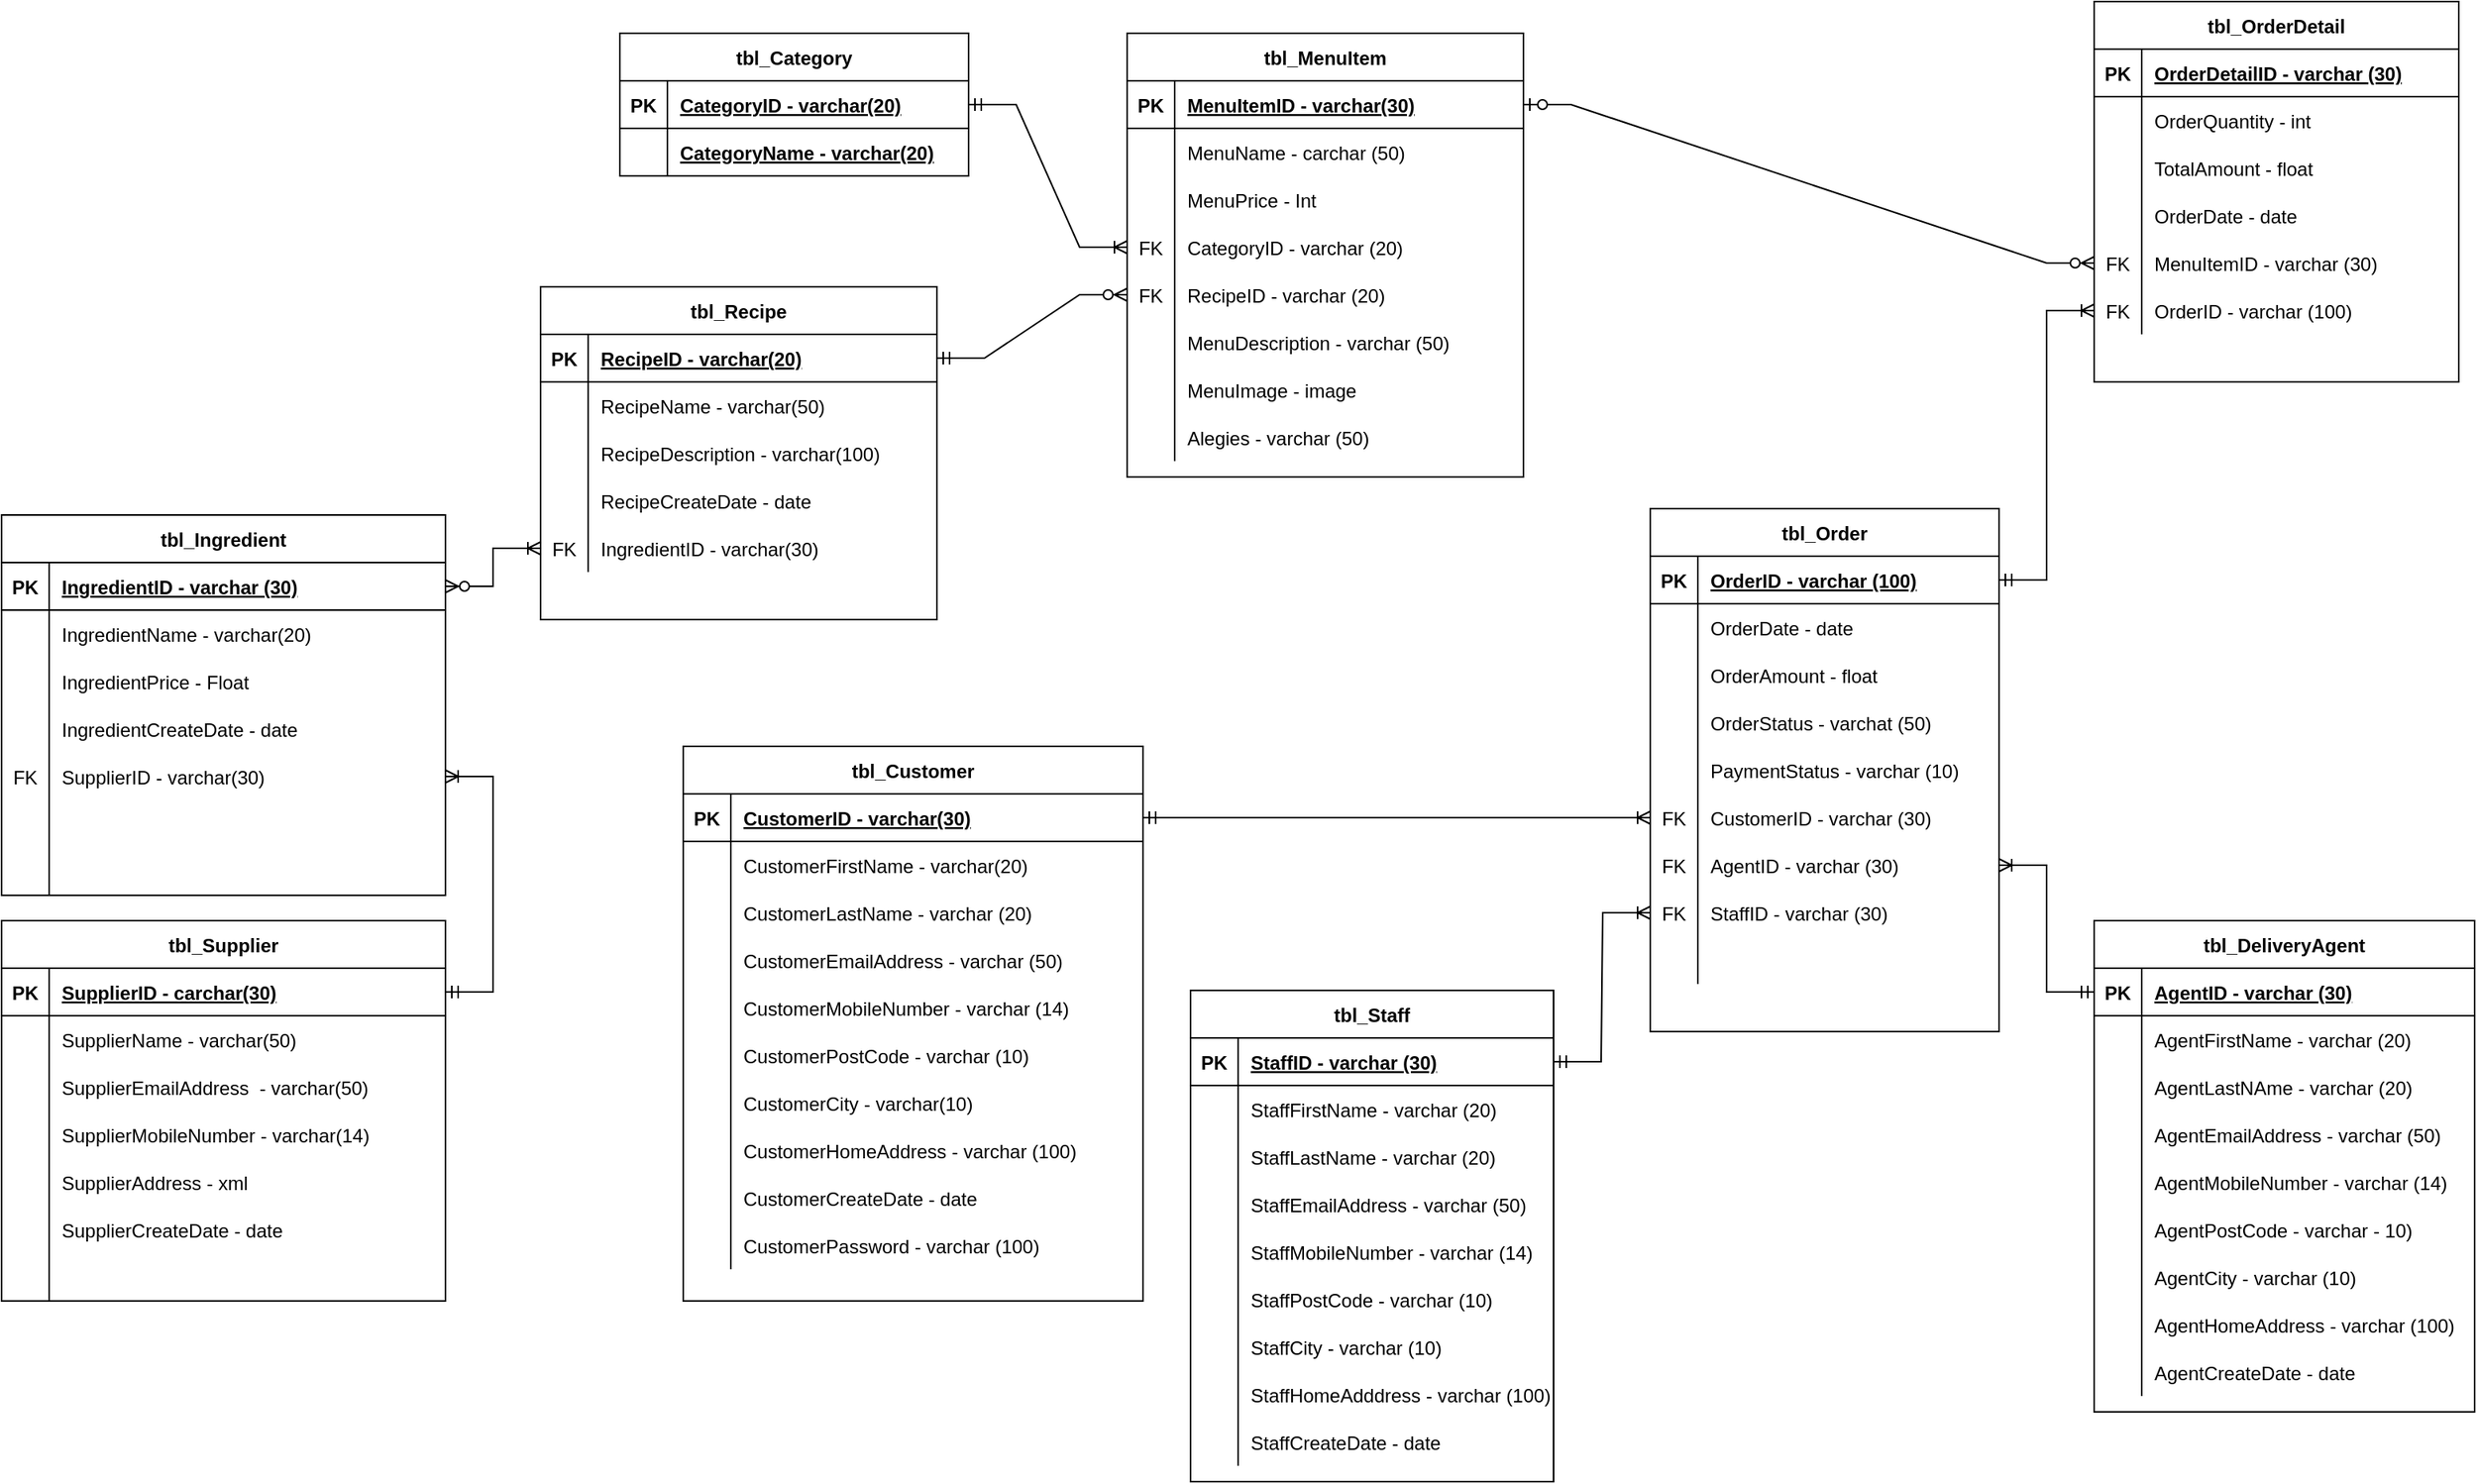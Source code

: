 <mxfile version="20.7.4" type="device"><diagram id="L8bx2efbXw9rQ0I3ehw-" name="Page-1"><mxGraphModel dx="2035" dy="1082" grid="1" gridSize="10" guides="1" tooltips="1" connect="1" arrows="1" fold="1" page="1" pageScale="1" pageWidth="827" pageHeight="1169" math="0" shadow="0"><root><mxCell id="0"/><mxCell id="1" parent="0"/><mxCell id="Ww4jgSigXNzu2YuU9IQc-1" value="tbl_MenuItem" style="shape=table;startSize=30;container=1;collapsible=1;childLayout=tableLayout;fixedRows=1;rowLines=0;fontStyle=1;align=center;resizeLast=1;" parent="1" vertex="1"><mxGeometry x="420" y="220" width="250" height="280" as="geometry"/></mxCell><mxCell id="Ww4jgSigXNzu2YuU9IQc-2" value="" style="shape=tableRow;horizontal=0;startSize=0;swimlaneHead=0;swimlaneBody=0;fillColor=none;collapsible=0;dropTarget=0;points=[[0,0.5],[1,0.5]];portConstraint=eastwest;top=0;left=0;right=0;bottom=1;" parent="Ww4jgSigXNzu2YuU9IQc-1" vertex="1"><mxGeometry y="30" width="250" height="30" as="geometry"/></mxCell><mxCell id="Ww4jgSigXNzu2YuU9IQc-3" value="PK" style="shape=partialRectangle;connectable=0;fillColor=none;top=0;left=0;bottom=0;right=0;fontStyle=1;overflow=hidden;" parent="Ww4jgSigXNzu2YuU9IQc-2" vertex="1"><mxGeometry width="30" height="30" as="geometry"><mxRectangle width="30" height="30" as="alternateBounds"/></mxGeometry></mxCell><mxCell id="Ww4jgSigXNzu2YuU9IQc-4" value="MenuItemID - varchar(30)" style="shape=partialRectangle;connectable=0;fillColor=none;top=0;left=0;bottom=0;right=0;align=left;spacingLeft=6;fontStyle=5;overflow=hidden;" parent="Ww4jgSigXNzu2YuU9IQc-2" vertex="1"><mxGeometry x="30" width="220" height="30" as="geometry"><mxRectangle width="220" height="30" as="alternateBounds"/></mxGeometry></mxCell><mxCell id="_8lEAT-tiKsWXCXyvMZS-75" style="shape=tableRow;horizontal=0;startSize=0;swimlaneHead=0;swimlaneBody=0;fillColor=none;collapsible=0;dropTarget=0;points=[[0,0.5],[1,0.5]];portConstraint=eastwest;top=0;left=0;right=0;bottom=0;" parent="Ww4jgSigXNzu2YuU9IQc-1" vertex="1"><mxGeometry y="60" width="250" height="30" as="geometry"/></mxCell><mxCell id="_8lEAT-tiKsWXCXyvMZS-76" style="shape=partialRectangle;connectable=0;fillColor=none;top=0;left=0;bottom=0;right=0;editable=1;overflow=hidden;" parent="_8lEAT-tiKsWXCXyvMZS-75" vertex="1"><mxGeometry width="30" height="30" as="geometry"><mxRectangle width="30" height="30" as="alternateBounds"/></mxGeometry></mxCell><mxCell id="_8lEAT-tiKsWXCXyvMZS-77" value="MenuName - carchar (50)" style="shape=partialRectangle;connectable=0;fillColor=none;top=0;left=0;bottom=0;right=0;align=left;spacingLeft=6;overflow=hidden;" parent="_8lEAT-tiKsWXCXyvMZS-75" vertex="1"><mxGeometry x="30" width="220" height="30" as="geometry"><mxRectangle width="220" height="30" as="alternateBounds"/></mxGeometry></mxCell><mxCell id="Ww4jgSigXNzu2YuU9IQc-5" value="" style="shape=tableRow;horizontal=0;startSize=0;swimlaneHead=0;swimlaneBody=0;fillColor=none;collapsible=0;dropTarget=0;points=[[0,0.5],[1,0.5]];portConstraint=eastwest;top=0;left=0;right=0;bottom=0;" parent="Ww4jgSigXNzu2YuU9IQc-1" vertex="1"><mxGeometry y="90" width="250" height="30" as="geometry"/></mxCell><mxCell id="Ww4jgSigXNzu2YuU9IQc-6" value="" style="shape=partialRectangle;connectable=0;fillColor=none;top=0;left=0;bottom=0;right=0;editable=1;overflow=hidden;" parent="Ww4jgSigXNzu2YuU9IQc-5" vertex="1"><mxGeometry width="30" height="30" as="geometry"><mxRectangle width="30" height="30" as="alternateBounds"/></mxGeometry></mxCell><mxCell id="Ww4jgSigXNzu2YuU9IQc-7" value="MenuPrice - Int" style="shape=partialRectangle;connectable=0;fillColor=none;top=0;left=0;bottom=0;right=0;align=left;spacingLeft=6;overflow=hidden;" parent="Ww4jgSigXNzu2YuU9IQc-5" vertex="1"><mxGeometry x="30" width="220" height="30" as="geometry"><mxRectangle width="220" height="30" as="alternateBounds"/></mxGeometry></mxCell><mxCell id="_8lEAT-tiKsWXCXyvMZS-78" style="shape=tableRow;horizontal=0;startSize=0;swimlaneHead=0;swimlaneBody=0;fillColor=none;collapsible=0;dropTarget=0;points=[[0,0.5],[1,0.5]];portConstraint=eastwest;top=0;left=0;right=0;bottom=0;" parent="Ww4jgSigXNzu2YuU9IQc-1" vertex="1"><mxGeometry y="120" width="250" height="30" as="geometry"/></mxCell><mxCell id="_8lEAT-tiKsWXCXyvMZS-79" value="FK" style="shape=partialRectangle;connectable=0;fillColor=none;top=0;left=0;bottom=0;right=0;editable=1;overflow=hidden;" parent="_8lEAT-tiKsWXCXyvMZS-78" vertex="1"><mxGeometry width="30" height="30" as="geometry"><mxRectangle width="30" height="30" as="alternateBounds"/></mxGeometry></mxCell><mxCell id="_8lEAT-tiKsWXCXyvMZS-80" value="CategoryID - varchar (20)" style="shape=partialRectangle;connectable=0;fillColor=none;top=0;left=0;bottom=0;right=0;align=left;spacingLeft=6;overflow=hidden;" parent="_8lEAT-tiKsWXCXyvMZS-78" vertex="1"><mxGeometry x="30" width="220" height="30" as="geometry"><mxRectangle width="220" height="30" as="alternateBounds"/></mxGeometry></mxCell><mxCell id="_8lEAT-tiKsWXCXyvMZS-81" style="shape=tableRow;horizontal=0;startSize=0;swimlaneHead=0;swimlaneBody=0;fillColor=none;collapsible=0;dropTarget=0;points=[[0,0.5],[1,0.5]];portConstraint=eastwest;top=0;left=0;right=0;bottom=0;" parent="Ww4jgSigXNzu2YuU9IQc-1" vertex="1"><mxGeometry y="150" width="250" height="30" as="geometry"/></mxCell><mxCell id="_8lEAT-tiKsWXCXyvMZS-82" value="FK" style="shape=partialRectangle;connectable=0;fillColor=none;top=0;left=0;bottom=0;right=0;editable=1;overflow=hidden;" parent="_8lEAT-tiKsWXCXyvMZS-81" vertex="1"><mxGeometry width="30" height="30" as="geometry"><mxRectangle width="30" height="30" as="alternateBounds"/></mxGeometry></mxCell><mxCell id="_8lEAT-tiKsWXCXyvMZS-83" value="RecipeID - varchar (20)" style="shape=partialRectangle;connectable=0;fillColor=none;top=0;left=0;bottom=0;right=0;align=left;spacingLeft=6;overflow=hidden;" parent="_8lEAT-tiKsWXCXyvMZS-81" vertex="1"><mxGeometry x="30" width="220" height="30" as="geometry"><mxRectangle width="220" height="30" as="alternateBounds"/></mxGeometry></mxCell><mxCell id="Ww4jgSigXNzu2YuU9IQc-8" value="" style="shape=tableRow;horizontal=0;startSize=0;swimlaneHead=0;swimlaneBody=0;fillColor=none;collapsible=0;dropTarget=0;points=[[0,0.5],[1,0.5]];portConstraint=eastwest;top=0;left=0;right=0;bottom=0;" parent="Ww4jgSigXNzu2YuU9IQc-1" vertex="1"><mxGeometry y="180" width="250" height="30" as="geometry"/></mxCell><mxCell id="Ww4jgSigXNzu2YuU9IQc-9" value="" style="shape=partialRectangle;connectable=0;fillColor=none;top=0;left=0;bottom=0;right=0;editable=1;overflow=hidden;" parent="Ww4jgSigXNzu2YuU9IQc-8" vertex="1"><mxGeometry width="30" height="30" as="geometry"><mxRectangle width="30" height="30" as="alternateBounds"/></mxGeometry></mxCell><mxCell id="Ww4jgSigXNzu2YuU9IQc-10" value="MenuDescription - varchar (50)" style="shape=partialRectangle;connectable=0;fillColor=none;top=0;left=0;bottom=0;right=0;align=left;spacingLeft=6;overflow=hidden;" parent="Ww4jgSigXNzu2YuU9IQc-8" vertex="1"><mxGeometry x="30" width="220" height="30" as="geometry"><mxRectangle width="220" height="30" as="alternateBounds"/></mxGeometry></mxCell><mxCell id="Ww4jgSigXNzu2YuU9IQc-11" value="" style="shape=tableRow;horizontal=0;startSize=0;swimlaneHead=0;swimlaneBody=0;fillColor=none;collapsible=0;dropTarget=0;points=[[0,0.5],[1,0.5]];portConstraint=eastwest;top=0;left=0;right=0;bottom=0;" parent="Ww4jgSigXNzu2YuU9IQc-1" vertex="1"><mxGeometry y="210" width="250" height="30" as="geometry"/></mxCell><mxCell id="Ww4jgSigXNzu2YuU9IQc-12" value="" style="shape=partialRectangle;connectable=0;fillColor=none;top=0;left=0;bottom=0;right=0;editable=1;overflow=hidden;" parent="Ww4jgSigXNzu2YuU9IQc-11" vertex="1"><mxGeometry width="30" height="30" as="geometry"><mxRectangle width="30" height="30" as="alternateBounds"/></mxGeometry></mxCell><mxCell id="Ww4jgSigXNzu2YuU9IQc-13" value="MenuImage - image" style="shape=partialRectangle;connectable=0;fillColor=none;top=0;left=0;bottom=0;right=0;align=left;spacingLeft=6;overflow=hidden;" parent="Ww4jgSigXNzu2YuU9IQc-11" vertex="1"><mxGeometry x="30" width="220" height="30" as="geometry"><mxRectangle width="220" height="30" as="alternateBounds"/></mxGeometry></mxCell><mxCell id="Ww4jgSigXNzu2YuU9IQc-14" style="shape=tableRow;horizontal=0;startSize=0;swimlaneHead=0;swimlaneBody=0;fillColor=none;collapsible=0;dropTarget=0;points=[[0,0.5],[1,0.5]];portConstraint=eastwest;top=0;left=0;right=0;bottom=0;" parent="Ww4jgSigXNzu2YuU9IQc-1" vertex="1"><mxGeometry y="240" width="250" height="30" as="geometry"/></mxCell><mxCell id="Ww4jgSigXNzu2YuU9IQc-15" style="shape=partialRectangle;connectable=0;fillColor=none;top=0;left=0;bottom=0;right=0;editable=1;overflow=hidden;" parent="Ww4jgSigXNzu2YuU9IQc-14" vertex="1"><mxGeometry width="30" height="30" as="geometry"><mxRectangle width="30" height="30" as="alternateBounds"/></mxGeometry></mxCell><mxCell id="Ww4jgSigXNzu2YuU9IQc-16" value="Alegies - varchar (50)" style="shape=partialRectangle;connectable=0;fillColor=none;top=0;left=0;bottom=0;right=0;align=left;spacingLeft=6;overflow=hidden;" parent="Ww4jgSigXNzu2YuU9IQc-14" vertex="1"><mxGeometry x="30" width="220" height="30" as="geometry"><mxRectangle width="220" height="30" as="alternateBounds"/></mxGeometry></mxCell><mxCell id="Ww4jgSigXNzu2YuU9IQc-17" value="tbl_Category" style="shape=table;startSize=30;container=1;collapsible=1;childLayout=tableLayout;fixedRows=1;rowLines=0;fontStyle=1;align=center;resizeLast=1;" parent="1" vertex="1"><mxGeometry x="100" y="220" width="220" height="90" as="geometry"/></mxCell><mxCell id="Ww4jgSigXNzu2YuU9IQc-18" value="" style="shape=tableRow;horizontal=0;startSize=0;swimlaneHead=0;swimlaneBody=0;fillColor=none;collapsible=0;dropTarget=0;points=[[0,0.5],[1,0.5]];portConstraint=eastwest;top=0;left=0;right=0;bottom=1;" parent="Ww4jgSigXNzu2YuU9IQc-17" vertex="1"><mxGeometry y="30" width="220" height="30" as="geometry"/></mxCell><mxCell id="Ww4jgSigXNzu2YuU9IQc-19" value="PK" style="shape=partialRectangle;connectable=0;fillColor=none;top=0;left=0;bottom=0;right=0;fontStyle=1;overflow=hidden;" parent="Ww4jgSigXNzu2YuU9IQc-18" vertex="1"><mxGeometry width="30" height="30" as="geometry"><mxRectangle width="30" height="30" as="alternateBounds"/></mxGeometry></mxCell><mxCell id="Ww4jgSigXNzu2YuU9IQc-20" value="CategoryID - varchar(20)" style="shape=partialRectangle;connectable=0;fillColor=none;top=0;left=0;bottom=0;right=0;align=left;spacingLeft=6;fontStyle=5;overflow=hidden;" parent="Ww4jgSigXNzu2YuU9IQc-18" vertex="1"><mxGeometry x="30" width="190" height="30" as="geometry"><mxRectangle width="190" height="30" as="alternateBounds"/></mxGeometry></mxCell><mxCell id="_8lEAT-tiKsWXCXyvMZS-7" style="shape=tableRow;horizontal=0;startSize=0;swimlaneHead=0;swimlaneBody=0;fillColor=none;collapsible=0;dropTarget=0;points=[[0,0.5],[1,0.5]];portConstraint=eastwest;top=0;left=0;right=0;bottom=1;" parent="Ww4jgSigXNzu2YuU9IQc-17" vertex="1"><mxGeometry y="60" width="220" height="30" as="geometry"/></mxCell><mxCell id="_8lEAT-tiKsWXCXyvMZS-8" style="shape=partialRectangle;connectable=0;fillColor=none;top=0;left=0;bottom=0;right=0;fontStyle=1;overflow=hidden;" parent="_8lEAT-tiKsWXCXyvMZS-7" vertex="1"><mxGeometry width="30" height="30" as="geometry"><mxRectangle width="30" height="30" as="alternateBounds"/></mxGeometry></mxCell><mxCell id="_8lEAT-tiKsWXCXyvMZS-9" value="CategoryName - varchar(20)" style="shape=partialRectangle;connectable=0;fillColor=none;top=0;left=0;bottom=0;right=0;align=left;spacingLeft=6;fontStyle=5;overflow=hidden;" parent="_8lEAT-tiKsWXCXyvMZS-7" vertex="1"><mxGeometry x="30" width="190" height="30" as="geometry"><mxRectangle width="190" height="30" as="alternateBounds"/></mxGeometry></mxCell><mxCell id="Ww4jgSigXNzu2YuU9IQc-30" value="" style="edgeStyle=entityRelationEdgeStyle;fontSize=12;html=1;endArrow=ERoneToMany;startArrow=ERmandOne;rounded=0;entryX=0;entryY=0.5;entryDx=0;entryDy=0;" parent="1" source="Ww4jgSigXNzu2YuU9IQc-18" target="_8lEAT-tiKsWXCXyvMZS-78" edge="1"><mxGeometry width="100" height="100" relative="1" as="geometry"><mxPoint x="690" y="610" as="sourcePoint"/><mxPoint x="790" y="510" as="targetPoint"/></mxGeometry></mxCell><mxCell id="Ww4jgSigXNzu2YuU9IQc-31" value="tbl_Customer" style="shape=table;startSize=30;container=1;collapsible=1;childLayout=tableLayout;fixedRows=1;rowLines=0;fontStyle=1;align=center;resizeLast=1;" parent="1" vertex="1"><mxGeometry x="140" y="670" width="290" height="350" as="geometry"/></mxCell><mxCell id="Ww4jgSigXNzu2YuU9IQc-32" value="" style="shape=tableRow;horizontal=0;startSize=0;swimlaneHead=0;swimlaneBody=0;fillColor=none;collapsible=0;dropTarget=0;points=[[0,0.5],[1,0.5]];portConstraint=eastwest;top=0;left=0;right=0;bottom=1;" parent="Ww4jgSigXNzu2YuU9IQc-31" vertex="1"><mxGeometry y="30" width="290" height="30" as="geometry"/></mxCell><mxCell id="Ww4jgSigXNzu2YuU9IQc-33" value="PK" style="shape=partialRectangle;connectable=0;fillColor=none;top=0;left=0;bottom=0;right=0;fontStyle=1;overflow=hidden;" parent="Ww4jgSigXNzu2YuU9IQc-32" vertex="1"><mxGeometry width="30" height="30" as="geometry"><mxRectangle width="30" height="30" as="alternateBounds"/></mxGeometry></mxCell><mxCell id="Ww4jgSigXNzu2YuU9IQc-34" value="CustomerID - varchar(30)" style="shape=partialRectangle;connectable=0;fillColor=none;top=0;left=0;bottom=0;right=0;align=left;spacingLeft=6;fontStyle=5;overflow=hidden;" parent="Ww4jgSigXNzu2YuU9IQc-32" vertex="1"><mxGeometry x="30" width="260" height="30" as="geometry"><mxRectangle width="260" height="30" as="alternateBounds"/></mxGeometry></mxCell><mxCell id="Ww4jgSigXNzu2YuU9IQc-35" value="" style="shape=tableRow;horizontal=0;startSize=0;swimlaneHead=0;swimlaneBody=0;fillColor=none;collapsible=0;dropTarget=0;points=[[0,0.5],[1,0.5]];portConstraint=eastwest;top=0;left=0;right=0;bottom=0;" parent="Ww4jgSigXNzu2YuU9IQc-31" vertex="1"><mxGeometry y="60" width="290" height="30" as="geometry"/></mxCell><mxCell id="Ww4jgSigXNzu2YuU9IQc-36" value="" style="shape=partialRectangle;connectable=0;fillColor=none;top=0;left=0;bottom=0;right=0;editable=1;overflow=hidden;" parent="Ww4jgSigXNzu2YuU9IQc-35" vertex="1"><mxGeometry width="30" height="30" as="geometry"><mxRectangle width="30" height="30" as="alternateBounds"/></mxGeometry></mxCell><mxCell id="Ww4jgSigXNzu2YuU9IQc-37" value="CustomerFirstName - varchar(20)" style="shape=partialRectangle;connectable=0;fillColor=none;top=0;left=0;bottom=0;right=0;align=left;spacingLeft=6;overflow=hidden;" parent="Ww4jgSigXNzu2YuU9IQc-35" vertex="1"><mxGeometry x="30" width="260" height="30" as="geometry"><mxRectangle width="260" height="30" as="alternateBounds"/></mxGeometry></mxCell><mxCell id="Ww4jgSigXNzu2YuU9IQc-38" value="" style="shape=tableRow;horizontal=0;startSize=0;swimlaneHead=0;swimlaneBody=0;fillColor=none;collapsible=0;dropTarget=0;points=[[0,0.5],[1,0.5]];portConstraint=eastwest;top=0;left=0;right=0;bottom=0;" parent="Ww4jgSigXNzu2YuU9IQc-31" vertex="1"><mxGeometry y="90" width="290" height="30" as="geometry"/></mxCell><mxCell id="Ww4jgSigXNzu2YuU9IQc-39" value="" style="shape=partialRectangle;connectable=0;fillColor=none;top=0;left=0;bottom=0;right=0;editable=1;overflow=hidden;" parent="Ww4jgSigXNzu2YuU9IQc-38" vertex="1"><mxGeometry width="30" height="30" as="geometry"><mxRectangle width="30" height="30" as="alternateBounds"/></mxGeometry></mxCell><mxCell id="Ww4jgSigXNzu2YuU9IQc-40" value="CustomerLastName - varchar (20)" style="shape=partialRectangle;connectable=0;fillColor=none;top=0;left=0;bottom=0;right=0;align=left;spacingLeft=6;overflow=hidden;" parent="Ww4jgSigXNzu2YuU9IQc-38" vertex="1"><mxGeometry x="30" width="260" height="30" as="geometry"><mxRectangle width="260" height="30" as="alternateBounds"/></mxGeometry></mxCell><mxCell id="Ww4jgSigXNzu2YuU9IQc-41" value="" style="shape=tableRow;horizontal=0;startSize=0;swimlaneHead=0;swimlaneBody=0;fillColor=none;collapsible=0;dropTarget=0;points=[[0,0.5],[1,0.5]];portConstraint=eastwest;top=0;left=0;right=0;bottom=0;" parent="Ww4jgSigXNzu2YuU9IQc-31" vertex="1"><mxGeometry y="120" width="290" height="30" as="geometry"/></mxCell><mxCell id="Ww4jgSigXNzu2YuU9IQc-42" value="" style="shape=partialRectangle;connectable=0;fillColor=none;top=0;left=0;bottom=0;right=0;editable=1;overflow=hidden;" parent="Ww4jgSigXNzu2YuU9IQc-41" vertex="1"><mxGeometry width="30" height="30" as="geometry"><mxRectangle width="30" height="30" as="alternateBounds"/></mxGeometry></mxCell><mxCell id="Ww4jgSigXNzu2YuU9IQc-43" value="CustomerEmailAddress - varchar (50)" style="shape=partialRectangle;connectable=0;fillColor=none;top=0;left=0;bottom=0;right=0;align=left;spacingLeft=6;overflow=hidden;" parent="Ww4jgSigXNzu2YuU9IQc-41" vertex="1"><mxGeometry x="30" width="260" height="30" as="geometry"><mxRectangle width="260" height="30" as="alternateBounds"/></mxGeometry></mxCell><mxCell id="Ww4jgSigXNzu2YuU9IQc-59" style="shape=tableRow;horizontal=0;startSize=0;swimlaneHead=0;swimlaneBody=0;fillColor=none;collapsible=0;dropTarget=0;points=[[0,0.5],[1,0.5]];portConstraint=eastwest;top=0;left=0;right=0;bottom=0;" parent="Ww4jgSigXNzu2YuU9IQc-31" vertex="1"><mxGeometry y="150" width="290" height="30" as="geometry"/></mxCell><mxCell id="Ww4jgSigXNzu2YuU9IQc-60" style="shape=partialRectangle;connectable=0;fillColor=none;top=0;left=0;bottom=0;right=0;editable=1;overflow=hidden;" parent="Ww4jgSigXNzu2YuU9IQc-59" vertex="1"><mxGeometry width="30" height="30" as="geometry"><mxRectangle width="30" height="30" as="alternateBounds"/></mxGeometry></mxCell><mxCell id="Ww4jgSigXNzu2YuU9IQc-61" value="CustomerMobileNumber - varchar (14)" style="shape=partialRectangle;connectable=0;fillColor=none;top=0;left=0;bottom=0;right=0;align=left;spacingLeft=6;overflow=hidden;" parent="Ww4jgSigXNzu2YuU9IQc-59" vertex="1"><mxGeometry x="30" width="260" height="30" as="geometry"><mxRectangle width="260" height="30" as="alternateBounds"/></mxGeometry></mxCell><mxCell id="Ww4jgSigXNzu2YuU9IQc-56" style="shape=tableRow;horizontal=0;startSize=0;swimlaneHead=0;swimlaneBody=0;fillColor=none;collapsible=0;dropTarget=0;points=[[0,0.5],[1,0.5]];portConstraint=eastwest;top=0;left=0;right=0;bottom=0;" parent="Ww4jgSigXNzu2YuU9IQc-31" vertex="1"><mxGeometry y="180" width="290" height="30" as="geometry"/></mxCell><mxCell id="Ww4jgSigXNzu2YuU9IQc-57" style="shape=partialRectangle;connectable=0;fillColor=none;top=0;left=0;bottom=0;right=0;editable=1;overflow=hidden;" parent="Ww4jgSigXNzu2YuU9IQc-56" vertex="1"><mxGeometry width="30" height="30" as="geometry"><mxRectangle width="30" height="30" as="alternateBounds"/></mxGeometry></mxCell><mxCell id="Ww4jgSigXNzu2YuU9IQc-58" value="CustomerPostCode - varchar (10)" style="shape=partialRectangle;connectable=0;fillColor=none;top=0;left=0;bottom=0;right=0;align=left;spacingLeft=6;overflow=hidden;" parent="Ww4jgSigXNzu2YuU9IQc-56" vertex="1"><mxGeometry x="30" width="260" height="30" as="geometry"><mxRectangle width="260" height="30" as="alternateBounds"/></mxGeometry></mxCell><mxCell id="Ww4jgSigXNzu2YuU9IQc-53" style="shape=tableRow;horizontal=0;startSize=0;swimlaneHead=0;swimlaneBody=0;fillColor=none;collapsible=0;dropTarget=0;points=[[0,0.5],[1,0.5]];portConstraint=eastwest;top=0;left=0;right=0;bottom=0;" parent="Ww4jgSigXNzu2YuU9IQc-31" vertex="1"><mxGeometry y="210" width="290" height="30" as="geometry"/></mxCell><mxCell id="Ww4jgSigXNzu2YuU9IQc-54" style="shape=partialRectangle;connectable=0;fillColor=none;top=0;left=0;bottom=0;right=0;editable=1;overflow=hidden;" parent="Ww4jgSigXNzu2YuU9IQc-53" vertex="1"><mxGeometry width="30" height="30" as="geometry"><mxRectangle width="30" height="30" as="alternateBounds"/></mxGeometry></mxCell><mxCell id="Ww4jgSigXNzu2YuU9IQc-55" value="CustomerCity - varchar(10)" style="shape=partialRectangle;connectable=0;fillColor=none;top=0;left=0;bottom=0;right=0;align=left;spacingLeft=6;overflow=hidden;" parent="Ww4jgSigXNzu2YuU9IQc-53" vertex="1"><mxGeometry x="30" width="260" height="30" as="geometry"><mxRectangle width="260" height="30" as="alternateBounds"/></mxGeometry></mxCell><mxCell id="Ww4jgSigXNzu2YuU9IQc-50" style="shape=tableRow;horizontal=0;startSize=0;swimlaneHead=0;swimlaneBody=0;fillColor=none;collapsible=0;dropTarget=0;points=[[0,0.5],[1,0.5]];portConstraint=eastwest;top=0;left=0;right=0;bottom=0;" parent="Ww4jgSigXNzu2YuU9IQc-31" vertex="1"><mxGeometry y="240" width="290" height="30" as="geometry"/></mxCell><mxCell id="Ww4jgSigXNzu2YuU9IQc-51" style="shape=partialRectangle;connectable=0;fillColor=none;top=0;left=0;bottom=0;right=0;editable=1;overflow=hidden;" parent="Ww4jgSigXNzu2YuU9IQc-50" vertex="1"><mxGeometry width="30" height="30" as="geometry"><mxRectangle width="30" height="30" as="alternateBounds"/></mxGeometry></mxCell><mxCell id="Ww4jgSigXNzu2YuU9IQc-52" value="CustomerHomeAddress - varchar (100)" style="shape=partialRectangle;connectable=0;fillColor=none;top=0;left=0;bottom=0;right=0;align=left;spacingLeft=6;overflow=hidden;" parent="Ww4jgSigXNzu2YuU9IQc-50" vertex="1"><mxGeometry x="30" width="260" height="30" as="geometry"><mxRectangle width="260" height="30" as="alternateBounds"/></mxGeometry></mxCell><mxCell id="Ww4jgSigXNzu2YuU9IQc-47" style="shape=tableRow;horizontal=0;startSize=0;swimlaneHead=0;swimlaneBody=0;fillColor=none;collapsible=0;dropTarget=0;points=[[0,0.5],[1,0.5]];portConstraint=eastwest;top=0;left=0;right=0;bottom=0;" parent="Ww4jgSigXNzu2YuU9IQc-31" vertex="1"><mxGeometry y="270" width="290" height="30" as="geometry"/></mxCell><mxCell id="Ww4jgSigXNzu2YuU9IQc-48" style="shape=partialRectangle;connectable=0;fillColor=none;top=0;left=0;bottom=0;right=0;editable=1;overflow=hidden;" parent="Ww4jgSigXNzu2YuU9IQc-47" vertex="1"><mxGeometry width="30" height="30" as="geometry"><mxRectangle width="30" height="30" as="alternateBounds"/></mxGeometry></mxCell><mxCell id="Ww4jgSigXNzu2YuU9IQc-49" value="CustomerCreateDate - date" style="shape=partialRectangle;connectable=0;fillColor=none;top=0;left=0;bottom=0;right=0;align=left;spacingLeft=6;overflow=hidden;" parent="Ww4jgSigXNzu2YuU9IQc-47" vertex="1"><mxGeometry x="30" width="260" height="30" as="geometry"><mxRectangle width="260" height="30" as="alternateBounds"/></mxGeometry></mxCell><mxCell id="Ww4jgSigXNzu2YuU9IQc-44" style="shape=tableRow;horizontal=0;startSize=0;swimlaneHead=0;swimlaneBody=0;fillColor=none;collapsible=0;dropTarget=0;points=[[0,0.5],[1,0.5]];portConstraint=eastwest;top=0;left=0;right=0;bottom=0;" parent="Ww4jgSigXNzu2YuU9IQc-31" vertex="1"><mxGeometry y="300" width="290" height="30" as="geometry"/></mxCell><mxCell id="Ww4jgSigXNzu2YuU9IQc-45" style="shape=partialRectangle;connectable=0;fillColor=none;top=0;left=0;bottom=0;right=0;editable=1;overflow=hidden;" parent="Ww4jgSigXNzu2YuU9IQc-44" vertex="1"><mxGeometry width="30" height="30" as="geometry"><mxRectangle width="30" height="30" as="alternateBounds"/></mxGeometry></mxCell><mxCell id="Ww4jgSigXNzu2YuU9IQc-46" value="CustomerPassword - varchar (100)" style="shape=partialRectangle;connectable=0;fillColor=none;top=0;left=0;bottom=0;right=0;align=left;spacingLeft=6;overflow=hidden;" parent="Ww4jgSigXNzu2YuU9IQc-44" vertex="1"><mxGeometry x="30" width="260" height="30" as="geometry"><mxRectangle width="260" height="30" as="alternateBounds"/></mxGeometry></mxCell><mxCell id="_8lEAT-tiKsWXCXyvMZS-14" value="tbl_Supplier" style="shape=table;startSize=30;container=1;collapsible=1;childLayout=tableLayout;fixedRows=1;rowLines=0;fontStyle=1;align=center;resizeLast=1;" parent="1" vertex="1"><mxGeometry x="-290" y="780" width="280" height="240" as="geometry"/></mxCell><mxCell id="_8lEAT-tiKsWXCXyvMZS-15" value="" style="shape=tableRow;horizontal=0;startSize=0;swimlaneHead=0;swimlaneBody=0;fillColor=none;collapsible=0;dropTarget=0;points=[[0,0.5],[1,0.5]];portConstraint=eastwest;top=0;left=0;right=0;bottom=1;" parent="_8lEAT-tiKsWXCXyvMZS-14" vertex="1"><mxGeometry y="30" width="280" height="30" as="geometry"/></mxCell><mxCell id="_8lEAT-tiKsWXCXyvMZS-16" value="PK" style="shape=partialRectangle;connectable=0;fillColor=none;top=0;left=0;bottom=0;right=0;fontStyle=1;overflow=hidden;" parent="_8lEAT-tiKsWXCXyvMZS-15" vertex="1"><mxGeometry width="30" height="30" as="geometry"><mxRectangle width="30" height="30" as="alternateBounds"/></mxGeometry></mxCell><mxCell id="_8lEAT-tiKsWXCXyvMZS-17" value="SupplierID - carchar(30)" style="shape=partialRectangle;connectable=0;fillColor=none;top=0;left=0;bottom=0;right=0;align=left;spacingLeft=6;fontStyle=5;overflow=hidden;" parent="_8lEAT-tiKsWXCXyvMZS-15" vertex="1"><mxGeometry x="30" width="250" height="30" as="geometry"><mxRectangle width="250" height="30" as="alternateBounds"/></mxGeometry></mxCell><mxCell id="_8lEAT-tiKsWXCXyvMZS-18" value="" style="shape=tableRow;horizontal=0;startSize=0;swimlaneHead=0;swimlaneBody=0;fillColor=none;collapsible=0;dropTarget=0;points=[[0,0.5],[1,0.5]];portConstraint=eastwest;top=0;left=0;right=0;bottom=0;" parent="_8lEAT-tiKsWXCXyvMZS-14" vertex="1"><mxGeometry y="60" width="280" height="30" as="geometry"/></mxCell><mxCell id="_8lEAT-tiKsWXCXyvMZS-19" value="" style="shape=partialRectangle;connectable=0;fillColor=none;top=0;left=0;bottom=0;right=0;editable=1;overflow=hidden;" parent="_8lEAT-tiKsWXCXyvMZS-18" vertex="1"><mxGeometry width="30" height="30" as="geometry"><mxRectangle width="30" height="30" as="alternateBounds"/></mxGeometry></mxCell><mxCell id="_8lEAT-tiKsWXCXyvMZS-20" value="SupplierName - varchar(50)" style="shape=partialRectangle;connectable=0;fillColor=none;top=0;left=0;bottom=0;right=0;align=left;spacingLeft=6;overflow=hidden;" parent="_8lEAT-tiKsWXCXyvMZS-18" vertex="1"><mxGeometry x="30" width="250" height="30" as="geometry"><mxRectangle width="250" height="30" as="alternateBounds"/></mxGeometry></mxCell><mxCell id="_8lEAT-tiKsWXCXyvMZS-21" value="" style="shape=tableRow;horizontal=0;startSize=0;swimlaneHead=0;swimlaneBody=0;fillColor=none;collapsible=0;dropTarget=0;points=[[0,0.5],[1,0.5]];portConstraint=eastwest;top=0;left=0;right=0;bottom=0;" parent="_8lEAT-tiKsWXCXyvMZS-14" vertex="1"><mxGeometry y="90" width="280" height="30" as="geometry"/></mxCell><mxCell id="_8lEAT-tiKsWXCXyvMZS-22" value="" style="shape=partialRectangle;connectable=0;fillColor=none;top=0;left=0;bottom=0;right=0;editable=1;overflow=hidden;" parent="_8lEAT-tiKsWXCXyvMZS-21" vertex="1"><mxGeometry width="30" height="30" as="geometry"><mxRectangle width="30" height="30" as="alternateBounds"/></mxGeometry></mxCell><mxCell id="_8lEAT-tiKsWXCXyvMZS-23" value="SupplierEmailAddress  - varchar(50)" style="shape=partialRectangle;connectable=0;fillColor=none;top=0;left=0;bottom=0;right=0;align=left;spacingLeft=6;overflow=hidden;" parent="_8lEAT-tiKsWXCXyvMZS-21" vertex="1"><mxGeometry x="30" width="250" height="30" as="geometry"><mxRectangle width="250" height="30" as="alternateBounds"/></mxGeometry></mxCell><mxCell id="_8lEAT-tiKsWXCXyvMZS-24" value="" style="shape=tableRow;horizontal=0;startSize=0;swimlaneHead=0;swimlaneBody=0;fillColor=none;collapsible=0;dropTarget=0;points=[[0,0.5],[1,0.5]];portConstraint=eastwest;top=0;left=0;right=0;bottom=0;" parent="_8lEAT-tiKsWXCXyvMZS-14" vertex="1"><mxGeometry y="120" width="280" height="30" as="geometry"/></mxCell><mxCell id="_8lEAT-tiKsWXCXyvMZS-25" value="" style="shape=partialRectangle;connectable=0;fillColor=none;top=0;left=0;bottom=0;right=0;editable=1;overflow=hidden;" parent="_8lEAT-tiKsWXCXyvMZS-24" vertex="1"><mxGeometry width="30" height="30" as="geometry"><mxRectangle width="30" height="30" as="alternateBounds"/></mxGeometry></mxCell><mxCell id="_8lEAT-tiKsWXCXyvMZS-26" value="SupplierMobileNumber - varchar(14)" style="shape=partialRectangle;connectable=0;fillColor=none;top=0;left=0;bottom=0;right=0;align=left;spacingLeft=6;overflow=hidden;" parent="_8lEAT-tiKsWXCXyvMZS-24" vertex="1"><mxGeometry x="30" width="250" height="30" as="geometry"><mxRectangle width="250" height="30" as="alternateBounds"/></mxGeometry></mxCell><mxCell id="_8lEAT-tiKsWXCXyvMZS-33" style="shape=tableRow;horizontal=0;startSize=0;swimlaneHead=0;swimlaneBody=0;fillColor=none;collapsible=0;dropTarget=0;points=[[0,0.5],[1,0.5]];portConstraint=eastwest;top=0;left=0;right=0;bottom=0;" parent="_8lEAT-tiKsWXCXyvMZS-14" vertex="1"><mxGeometry y="150" width="280" height="30" as="geometry"/></mxCell><mxCell id="_8lEAT-tiKsWXCXyvMZS-34" style="shape=partialRectangle;connectable=0;fillColor=none;top=0;left=0;bottom=0;right=0;editable=1;overflow=hidden;" parent="_8lEAT-tiKsWXCXyvMZS-33" vertex="1"><mxGeometry width="30" height="30" as="geometry"><mxRectangle width="30" height="30" as="alternateBounds"/></mxGeometry></mxCell><mxCell id="_8lEAT-tiKsWXCXyvMZS-35" value="SupplierAddress - xml" style="shape=partialRectangle;connectable=0;fillColor=none;top=0;left=0;bottom=0;right=0;align=left;spacingLeft=6;overflow=hidden;" parent="_8lEAT-tiKsWXCXyvMZS-33" vertex="1"><mxGeometry x="30" width="250" height="30" as="geometry"><mxRectangle width="250" height="30" as="alternateBounds"/></mxGeometry></mxCell><mxCell id="_8lEAT-tiKsWXCXyvMZS-30" style="shape=tableRow;horizontal=0;startSize=0;swimlaneHead=0;swimlaneBody=0;fillColor=none;collapsible=0;dropTarget=0;points=[[0,0.5],[1,0.5]];portConstraint=eastwest;top=0;left=0;right=0;bottom=0;" parent="_8lEAT-tiKsWXCXyvMZS-14" vertex="1"><mxGeometry y="180" width="280" height="30" as="geometry"/></mxCell><mxCell id="_8lEAT-tiKsWXCXyvMZS-31" style="shape=partialRectangle;connectable=0;fillColor=none;top=0;left=0;bottom=0;right=0;editable=1;overflow=hidden;" parent="_8lEAT-tiKsWXCXyvMZS-30" vertex="1"><mxGeometry width="30" height="30" as="geometry"><mxRectangle width="30" height="30" as="alternateBounds"/></mxGeometry></mxCell><mxCell id="_8lEAT-tiKsWXCXyvMZS-32" value="SupplierCreateDate - date" style="shape=partialRectangle;connectable=0;fillColor=none;top=0;left=0;bottom=0;right=0;align=left;spacingLeft=6;overflow=hidden;" parent="_8lEAT-tiKsWXCXyvMZS-30" vertex="1"><mxGeometry x="30" width="250" height="30" as="geometry"><mxRectangle width="250" height="30" as="alternateBounds"/></mxGeometry></mxCell><mxCell id="_8lEAT-tiKsWXCXyvMZS-27" style="shape=tableRow;horizontal=0;startSize=0;swimlaneHead=0;swimlaneBody=0;fillColor=none;collapsible=0;dropTarget=0;points=[[0,0.5],[1,0.5]];portConstraint=eastwest;top=0;left=0;right=0;bottom=0;" parent="_8lEAT-tiKsWXCXyvMZS-14" vertex="1"><mxGeometry y="210" width="280" height="30" as="geometry"/></mxCell><mxCell id="_8lEAT-tiKsWXCXyvMZS-28" style="shape=partialRectangle;connectable=0;fillColor=none;top=0;left=0;bottom=0;right=0;editable=1;overflow=hidden;" parent="_8lEAT-tiKsWXCXyvMZS-27" vertex="1"><mxGeometry width="30" height="30" as="geometry"><mxRectangle width="30" height="30" as="alternateBounds"/></mxGeometry></mxCell><mxCell id="_8lEAT-tiKsWXCXyvMZS-29" style="shape=partialRectangle;connectable=0;fillColor=none;top=0;left=0;bottom=0;right=0;align=left;spacingLeft=6;overflow=hidden;" parent="_8lEAT-tiKsWXCXyvMZS-27" vertex="1"><mxGeometry x="30" width="250" height="30" as="geometry"><mxRectangle width="250" height="30" as="alternateBounds"/></mxGeometry></mxCell><mxCell id="_8lEAT-tiKsWXCXyvMZS-36" value="tbl_Recipe" style="shape=table;startSize=30;container=1;collapsible=1;childLayout=tableLayout;fixedRows=1;rowLines=0;fontStyle=1;align=center;resizeLast=1;" parent="1" vertex="1"><mxGeometry x="50" y="380" width="250" height="210" as="geometry"/></mxCell><mxCell id="_8lEAT-tiKsWXCXyvMZS-37" value="" style="shape=tableRow;horizontal=0;startSize=0;swimlaneHead=0;swimlaneBody=0;fillColor=none;collapsible=0;dropTarget=0;points=[[0,0.5],[1,0.5]];portConstraint=eastwest;top=0;left=0;right=0;bottom=1;" parent="_8lEAT-tiKsWXCXyvMZS-36" vertex="1"><mxGeometry y="30" width="250" height="30" as="geometry"/></mxCell><mxCell id="_8lEAT-tiKsWXCXyvMZS-38" value="PK" style="shape=partialRectangle;connectable=0;fillColor=none;top=0;left=0;bottom=0;right=0;fontStyle=1;overflow=hidden;" parent="_8lEAT-tiKsWXCXyvMZS-37" vertex="1"><mxGeometry width="30" height="30" as="geometry"><mxRectangle width="30" height="30" as="alternateBounds"/></mxGeometry></mxCell><mxCell id="_8lEAT-tiKsWXCXyvMZS-39" value="RecipeID - varchar(20)" style="shape=partialRectangle;connectable=0;fillColor=none;top=0;left=0;bottom=0;right=0;align=left;spacingLeft=6;fontStyle=5;overflow=hidden;" parent="_8lEAT-tiKsWXCXyvMZS-37" vertex="1"><mxGeometry x="30" width="220" height="30" as="geometry"><mxRectangle width="220" height="30" as="alternateBounds"/></mxGeometry></mxCell><mxCell id="_8lEAT-tiKsWXCXyvMZS-40" value="" style="shape=tableRow;horizontal=0;startSize=0;swimlaneHead=0;swimlaneBody=0;fillColor=none;collapsible=0;dropTarget=0;points=[[0,0.5],[1,0.5]];portConstraint=eastwest;top=0;left=0;right=0;bottom=0;" parent="_8lEAT-tiKsWXCXyvMZS-36" vertex="1"><mxGeometry y="60" width="250" height="30" as="geometry"/></mxCell><mxCell id="_8lEAT-tiKsWXCXyvMZS-41" value="" style="shape=partialRectangle;connectable=0;fillColor=none;top=0;left=0;bottom=0;right=0;editable=1;overflow=hidden;" parent="_8lEAT-tiKsWXCXyvMZS-40" vertex="1"><mxGeometry width="30" height="30" as="geometry"><mxRectangle width="30" height="30" as="alternateBounds"/></mxGeometry></mxCell><mxCell id="_8lEAT-tiKsWXCXyvMZS-42" value="RecipeName - varchar(50)" style="shape=partialRectangle;connectable=0;fillColor=none;top=0;left=0;bottom=0;right=0;align=left;spacingLeft=6;overflow=hidden;" parent="_8lEAT-tiKsWXCXyvMZS-40" vertex="1"><mxGeometry x="30" width="220" height="30" as="geometry"><mxRectangle width="220" height="30" as="alternateBounds"/></mxGeometry></mxCell><mxCell id="_8lEAT-tiKsWXCXyvMZS-43" value="" style="shape=tableRow;horizontal=0;startSize=0;swimlaneHead=0;swimlaneBody=0;fillColor=none;collapsible=0;dropTarget=0;points=[[0,0.5],[1,0.5]];portConstraint=eastwest;top=0;left=0;right=0;bottom=0;" parent="_8lEAT-tiKsWXCXyvMZS-36" vertex="1"><mxGeometry y="90" width="250" height="30" as="geometry"/></mxCell><mxCell id="_8lEAT-tiKsWXCXyvMZS-44" value="" style="shape=partialRectangle;connectable=0;fillColor=none;top=0;left=0;bottom=0;right=0;editable=1;overflow=hidden;" parent="_8lEAT-tiKsWXCXyvMZS-43" vertex="1"><mxGeometry width="30" height="30" as="geometry"><mxRectangle width="30" height="30" as="alternateBounds"/></mxGeometry></mxCell><mxCell id="_8lEAT-tiKsWXCXyvMZS-45" value="RecipeDescription - varchar(100)" style="shape=partialRectangle;connectable=0;fillColor=none;top=0;left=0;bottom=0;right=0;align=left;spacingLeft=6;overflow=hidden;" parent="_8lEAT-tiKsWXCXyvMZS-43" vertex="1"><mxGeometry x="30" width="220" height="30" as="geometry"><mxRectangle width="220" height="30" as="alternateBounds"/></mxGeometry></mxCell><mxCell id="_8lEAT-tiKsWXCXyvMZS-46" value="" style="shape=tableRow;horizontal=0;startSize=0;swimlaneHead=0;swimlaneBody=0;fillColor=none;collapsible=0;dropTarget=0;points=[[0,0.5],[1,0.5]];portConstraint=eastwest;top=0;left=0;right=0;bottom=0;" parent="_8lEAT-tiKsWXCXyvMZS-36" vertex="1"><mxGeometry y="120" width="250" height="30" as="geometry"/></mxCell><mxCell id="_8lEAT-tiKsWXCXyvMZS-47" value="" style="shape=partialRectangle;connectable=0;fillColor=none;top=0;left=0;bottom=0;right=0;editable=1;overflow=hidden;" parent="_8lEAT-tiKsWXCXyvMZS-46" vertex="1"><mxGeometry width="30" height="30" as="geometry"><mxRectangle width="30" height="30" as="alternateBounds"/></mxGeometry></mxCell><mxCell id="_8lEAT-tiKsWXCXyvMZS-48" value="RecipeCreateDate - date" style="shape=partialRectangle;connectable=0;fillColor=none;top=0;left=0;bottom=0;right=0;align=left;spacingLeft=6;overflow=hidden;" parent="_8lEAT-tiKsWXCXyvMZS-46" vertex="1"><mxGeometry x="30" width="220" height="30" as="geometry"><mxRectangle width="220" height="30" as="alternateBounds"/></mxGeometry></mxCell><mxCell id="_8lEAT-tiKsWXCXyvMZS-72" style="shape=tableRow;horizontal=0;startSize=0;swimlaneHead=0;swimlaneBody=0;fillColor=none;collapsible=0;dropTarget=0;points=[[0,0.5],[1,0.5]];portConstraint=eastwest;top=0;left=0;right=0;bottom=0;" parent="_8lEAT-tiKsWXCXyvMZS-36" vertex="1"><mxGeometry y="150" width="250" height="30" as="geometry"/></mxCell><mxCell id="_8lEAT-tiKsWXCXyvMZS-73" value="FK" style="shape=partialRectangle;connectable=0;fillColor=none;top=0;left=0;bottom=0;right=0;editable=1;overflow=hidden;" parent="_8lEAT-tiKsWXCXyvMZS-72" vertex="1"><mxGeometry width="30" height="30" as="geometry"><mxRectangle width="30" height="30" as="alternateBounds"/></mxGeometry></mxCell><mxCell id="_8lEAT-tiKsWXCXyvMZS-74" value="IngredientID - varchar(30)" style="shape=partialRectangle;connectable=0;fillColor=none;top=0;left=0;bottom=0;right=0;align=left;spacingLeft=6;overflow=hidden;" parent="_8lEAT-tiKsWXCXyvMZS-72" vertex="1"><mxGeometry x="30" width="220" height="30" as="geometry"><mxRectangle width="220" height="30" as="alternateBounds"/></mxGeometry></mxCell><mxCell id="_8lEAT-tiKsWXCXyvMZS-49" value="tbl_Ingredient" style="shape=table;startSize=30;container=1;collapsible=1;childLayout=tableLayout;fixedRows=1;rowLines=0;fontStyle=1;align=center;resizeLast=1;" parent="1" vertex="1"><mxGeometry x="-290" y="524" width="280" height="240" as="geometry"/></mxCell><mxCell id="_8lEAT-tiKsWXCXyvMZS-50" value="" style="shape=tableRow;horizontal=0;startSize=0;swimlaneHead=0;swimlaneBody=0;fillColor=none;collapsible=0;dropTarget=0;points=[[0,0.5],[1,0.5]];portConstraint=eastwest;top=0;left=0;right=0;bottom=1;" parent="_8lEAT-tiKsWXCXyvMZS-49" vertex="1"><mxGeometry y="30" width="280" height="30" as="geometry"/></mxCell><mxCell id="_8lEAT-tiKsWXCXyvMZS-51" value="PK" style="shape=partialRectangle;connectable=0;fillColor=none;top=0;left=0;bottom=0;right=0;fontStyle=1;overflow=hidden;" parent="_8lEAT-tiKsWXCXyvMZS-50" vertex="1"><mxGeometry width="30" height="30" as="geometry"><mxRectangle width="30" height="30" as="alternateBounds"/></mxGeometry></mxCell><mxCell id="_8lEAT-tiKsWXCXyvMZS-52" value="IngredientID - varchar (30)" style="shape=partialRectangle;connectable=0;fillColor=none;top=0;left=0;bottom=0;right=0;align=left;spacingLeft=6;fontStyle=5;overflow=hidden;" parent="_8lEAT-tiKsWXCXyvMZS-50" vertex="1"><mxGeometry x="30" width="250" height="30" as="geometry"><mxRectangle width="250" height="30" as="alternateBounds"/></mxGeometry></mxCell><mxCell id="_8lEAT-tiKsWXCXyvMZS-53" value="" style="shape=tableRow;horizontal=0;startSize=0;swimlaneHead=0;swimlaneBody=0;fillColor=none;collapsible=0;dropTarget=0;points=[[0,0.5],[1,0.5]];portConstraint=eastwest;top=0;left=0;right=0;bottom=0;" parent="_8lEAT-tiKsWXCXyvMZS-49" vertex="1"><mxGeometry y="60" width="280" height="30" as="geometry"/></mxCell><mxCell id="_8lEAT-tiKsWXCXyvMZS-54" value="" style="shape=partialRectangle;connectable=0;fillColor=none;top=0;left=0;bottom=0;right=0;editable=1;overflow=hidden;" parent="_8lEAT-tiKsWXCXyvMZS-53" vertex="1"><mxGeometry width="30" height="30" as="geometry"><mxRectangle width="30" height="30" as="alternateBounds"/></mxGeometry></mxCell><mxCell id="_8lEAT-tiKsWXCXyvMZS-55" value="IngredientName - varchar(20)" style="shape=partialRectangle;connectable=0;fillColor=none;top=0;left=0;bottom=0;right=0;align=left;spacingLeft=6;overflow=hidden;" parent="_8lEAT-tiKsWXCXyvMZS-53" vertex="1"><mxGeometry x="30" width="250" height="30" as="geometry"><mxRectangle width="250" height="30" as="alternateBounds"/></mxGeometry></mxCell><mxCell id="_8lEAT-tiKsWXCXyvMZS-56" value="" style="shape=tableRow;horizontal=0;startSize=0;swimlaneHead=0;swimlaneBody=0;fillColor=none;collapsible=0;dropTarget=0;points=[[0,0.5],[1,0.5]];portConstraint=eastwest;top=0;left=0;right=0;bottom=0;" parent="_8lEAT-tiKsWXCXyvMZS-49" vertex="1"><mxGeometry y="90" width="280" height="30" as="geometry"/></mxCell><mxCell id="_8lEAT-tiKsWXCXyvMZS-57" value="" style="shape=partialRectangle;connectable=0;fillColor=none;top=0;left=0;bottom=0;right=0;editable=1;overflow=hidden;" parent="_8lEAT-tiKsWXCXyvMZS-56" vertex="1"><mxGeometry width="30" height="30" as="geometry"><mxRectangle width="30" height="30" as="alternateBounds"/></mxGeometry></mxCell><mxCell id="_8lEAT-tiKsWXCXyvMZS-58" value="IngredientPrice - Float" style="shape=partialRectangle;connectable=0;fillColor=none;top=0;left=0;bottom=0;right=0;align=left;spacingLeft=6;overflow=hidden;" parent="_8lEAT-tiKsWXCXyvMZS-56" vertex="1"><mxGeometry x="30" width="250" height="30" as="geometry"><mxRectangle width="250" height="30" as="alternateBounds"/></mxGeometry></mxCell><mxCell id="_8lEAT-tiKsWXCXyvMZS-59" value="" style="shape=tableRow;horizontal=0;startSize=0;swimlaneHead=0;swimlaneBody=0;fillColor=none;collapsible=0;dropTarget=0;points=[[0,0.5],[1,0.5]];portConstraint=eastwest;top=0;left=0;right=0;bottom=0;" parent="_8lEAT-tiKsWXCXyvMZS-49" vertex="1"><mxGeometry y="120" width="280" height="30" as="geometry"/></mxCell><mxCell id="_8lEAT-tiKsWXCXyvMZS-60" value="" style="shape=partialRectangle;connectable=0;fillColor=none;top=0;left=0;bottom=0;right=0;editable=1;overflow=hidden;" parent="_8lEAT-tiKsWXCXyvMZS-59" vertex="1"><mxGeometry width="30" height="30" as="geometry"><mxRectangle width="30" height="30" as="alternateBounds"/></mxGeometry></mxCell><mxCell id="_8lEAT-tiKsWXCXyvMZS-61" value="IngredientCreateDate - date" style="shape=partialRectangle;connectable=0;fillColor=none;top=0;left=0;bottom=0;right=0;align=left;spacingLeft=6;overflow=hidden;" parent="_8lEAT-tiKsWXCXyvMZS-59" vertex="1"><mxGeometry x="30" width="250" height="30" as="geometry"><mxRectangle width="250" height="30" as="alternateBounds"/></mxGeometry></mxCell><mxCell id="_8lEAT-tiKsWXCXyvMZS-68" style="shape=tableRow;horizontal=0;startSize=0;swimlaneHead=0;swimlaneBody=0;fillColor=none;collapsible=0;dropTarget=0;points=[[0,0.5],[1,0.5]];portConstraint=eastwest;top=0;left=0;right=0;bottom=0;" parent="_8lEAT-tiKsWXCXyvMZS-49" vertex="1"><mxGeometry y="150" width="280" height="30" as="geometry"/></mxCell><mxCell id="_8lEAT-tiKsWXCXyvMZS-69" value="FK" style="shape=partialRectangle;connectable=0;fillColor=none;top=0;left=0;bottom=0;right=0;editable=1;overflow=hidden;" parent="_8lEAT-tiKsWXCXyvMZS-68" vertex="1"><mxGeometry width="30" height="30" as="geometry"><mxRectangle width="30" height="30" as="alternateBounds"/></mxGeometry></mxCell><mxCell id="_8lEAT-tiKsWXCXyvMZS-70" value="SupplierID - varchar(30)" style="shape=partialRectangle;connectable=0;fillColor=none;top=0;left=0;bottom=0;right=0;align=left;spacingLeft=6;overflow=hidden;" parent="_8lEAT-tiKsWXCXyvMZS-68" vertex="1"><mxGeometry x="30" width="250" height="30" as="geometry"><mxRectangle width="250" height="30" as="alternateBounds"/></mxGeometry></mxCell><mxCell id="_8lEAT-tiKsWXCXyvMZS-65" style="shape=tableRow;horizontal=0;startSize=0;swimlaneHead=0;swimlaneBody=0;fillColor=none;collapsible=0;dropTarget=0;points=[[0,0.5],[1,0.5]];portConstraint=eastwest;top=0;left=0;right=0;bottom=0;" parent="_8lEAT-tiKsWXCXyvMZS-49" vertex="1"><mxGeometry y="180" width="280" height="30" as="geometry"/></mxCell><mxCell id="_8lEAT-tiKsWXCXyvMZS-66" style="shape=partialRectangle;connectable=0;fillColor=none;top=0;left=0;bottom=0;right=0;editable=1;overflow=hidden;" parent="_8lEAT-tiKsWXCXyvMZS-65" vertex="1"><mxGeometry width="30" height="30" as="geometry"><mxRectangle width="30" height="30" as="alternateBounds"/></mxGeometry></mxCell><mxCell id="_8lEAT-tiKsWXCXyvMZS-67" style="shape=partialRectangle;connectable=0;fillColor=none;top=0;left=0;bottom=0;right=0;align=left;spacingLeft=6;overflow=hidden;" parent="_8lEAT-tiKsWXCXyvMZS-65" vertex="1"><mxGeometry x="30" width="250" height="30" as="geometry"><mxRectangle width="250" height="30" as="alternateBounds"/></mxGeometry></mxCell><mxCell id="_8lEAT-tiKsWXCXyvMZS-62" style="shape=tableRow;horizontal=0;startSize=0;swimlaneHead=0;swimlaneBody=0;fillColor=none;collapsible=0;dropTarget=0;points=[[0,0.5],[1,0.5]];portConstraint=eastwest;top=0;left=0;right=0;bottom=0;" parent="_8lEAT-tiKsWXCXyvMZS-49" vertex="1"><mxGeometry y="210" width="280" height="30" as="geometry"/></mxCell><mxCell id="_8lEAT-tiKsWXCXyvMZS-63" style="shape=partialRectangle;connectable=0;fillColor=none;top=0;left=0;bottom=0;right=0;editable=1;overflow=hidden;" parent="_8lEAT-tiKsWXCXyvMZS-62" vertex="1"><mxGeometry width="30" height="30" as="geometry"><mxRectangle width="30" height="30" as="alternateBounds"/></mxGeometry></mxCell><mxCell id="_8lEAT-tiKsWXCXyvMZS-64" style="shape=partialRectangle;connectable=0;fillColor=none;top=0;left=0;bottom=0;right=0;align=left;spacingLeft=6;overflow=hidden;" parent="_8lEAT-tiKsWXCXyvMZS-62" vertex="1"><mxGeometry x="30" width="250" height="30" as="geometry"><mxRectangle width="250" height="30" as="alternateBounds"/></mxGeometry></mxCell><mxCell id="_8lEAT-tiKsWXCXyvMZS-71" value="" style="edgeStyle=entityRelationEdgeStyle;fontSize=12;html=1;endArrow=ERoneToMany;startArrow=ERmandOne;rounded=0;movable=1;resizable=1;rotatable=1;deletable=1;editable=1;connectable=1;" parent="1" source="_8lEAT-tiKsWXCXyvMZS-15" target="_8lEAT-tiKsWXCXyvMZS-68" edge="1"><mxGeometry width="100" height="100" relative="1" as="geometry"><mxPoint x="-370" y="850" as="sourcePoint"/><mxPoint x="-1000" y="845" as="targetPoint"/></mxGeometry></mxCell><mxCell id="_8lEAT-tiKsWXCXyvMZS-84" value="" style="edgeStyle=entityRelationEdgeStyle;fontSize=12;html=1;endArrow=ERoneToMany;startArrow=ERzeroToMany;rounded=0;" parent="1" source="_8lEAT-tiKsWXCXyvMZS-50" target="_8lEAT-tiKsWXCXyvMZS-72" edge="1"><mxGeometry width="100" height="100" relative="1" as="geometry"><mxPoint x="210" y="640" as="sourcePoint"/><mxPoint x="310" y="540" as="targetPoint"/></mxGeometry></mxCell><mxCell id="_8lEAT-tiKsWXCXyvMZS-85" value="tbl_DeliveryAgent" style="shape=table;startSize=30;container=1;collapsible=1;childLayout=tableLayout;fixedRows=1;rowLines=0;fontStyle=1;align=center;resizeLast=1;" parent="1" vertex="1"><mxGeometry x="1030" y="780" width="240" height="310" as="geometry"/></mxCell><mxCell id="_8lEAT-tiKsWXCXyvMZS-86" value="" style="shape=tableRow;horizontal=0;startSize=0;swimlaneHead=0;swimlaneBody=0;fillColor=none;collapsible=0;dropTarget=0;points=[[0,0.5],[1,0.5]];portConstraint=eastwest;top=0;left=0;right=0;bottom=1;" parent="_8lEAT-tiKsWXCXyvMZS-85" vertex="1"><mxGeometry y="30" width="240" height="30" as="geometry"/></mxCell><mxCell id="_8lEAT-tiKsWXCXyvMZS-87" value="PK" style="shape=partialRectangle;connectable=0;fillColor=none;top=0;left=0;bottom=0;right=0;fontStyle=1;overflow=hidden;" parent="_8lEAT-tiKsWXCXyvMZS-86" vertex="1"><mxGeometry width="30" height="30" as="geometry"><mxRectangle width="30" height="30" as="alternateBounds"/></mxGeometry></mxCell><mxCell id="_8lEAT-tiKsWXCXyvMZS-88" value="AgentID - varchar (30)" style="shape=partialRectangle;connectable=0;fillColor=none;top=0;left=0;bottom=0;right=0;align=left;spacingLeft=6;fontStyle=5;overflow=hidden;" parent="_8lEAT-tiKsWXCXyvMZS-86" vertex="1"><mxGeometry x="30" width="210" height="30" as="geometry"><mxRectangle width="210" height="30" as="alternateBounds"/></mxGeometry></mxCell><mxCell id="_8lEAT-tiKsWXCXyvMZS-89" value="" style="shape=tableRow;horizontal=0;startSize=0;swimlaneHead=0;swimlaneBody=0;fillColor=none;collapsible=0;dropTarget=0;points=[[0,0.5],[1,0.5]];portConstraint=eastwest;top=0;left=0;right=0;bottom=0;" parent="_8lEAT-tiKsWXCXyvMZS-85" vertex="1"><mxGeometry y="60" width="240" height="30" as="geometry"/></mxCell><mxCell id="_8lEAT-tiKsWXCXyvMZS-90" value="" style="shape=partialRectangle;connectable=0;fillColor=none;top=0;left=0;bottom=0;right=0;editable=1;overflow=hidden;" parent="_8lEAT-tiKsWXCXyvMZS-89" vertex="1"><mxGeometry width="30" height="30" as="geometry"><mxRectangle width="30" height="30" as="alternateBounds"/></mxGeometry></mxCell><mxCell id="_8lEAT-tiKsWXCXyvMZS-91" value="AgentFirstName - varchar (20)" style="shape=partialRectangle;connectable=0;fillColor=none;top=0;left=0;bottom=0;right=0;align=left;spacingLeft=6;overflow=hidden;" parent="_8lEAT-tiKsWXCXyvMZS-89" vertex="1"><mxGeometry x="30" width="210" height="30" as="geometry"><mxRectangle width="210" height="30" as="alternateBounds"/></mxGeometry></mxCell><mxCell id="_8lEAT-tiKsWXCXyvMZS-92" value="" style="shape=tableRow;horizontal=0;startSize=0;swimlaneHead=0;swimlaneBody=0;fillColor=none;collapsible=0;dropTarget=0;points=[[0,0.5],[1,0.5]];portConstraint=eastwest;top=0;left=0;right=0;bottom=0;" parent="_8lEAT-tiKsWXCXyvMZS-85" vertex="1"><mxGeometry y="90" width="240" height="30" as="geometry"/></mxCell><mxCell id="_8lEAT-tiKsWXCXyvMZS-93" value="" style="shape=partialRectangle;connectable=0;fillColor=none;top=0;left=0;bottom=0;right=0;editable=1;overflow=hidden;" parent="_8lEAT-tiKsWXCXyvMZS-92" vertex="1"><mxGeometry width="30" height="30" as="geometry"><mxRectangle width="30" height="30" as="alternateBounds"/></mxGeometry></mxCell><mxCell id="_8lEAT-tiKsWXCXyvMZS-94" value="AgentLastNAme - varchar (20)" style="shape=partialRectangle;connectable=0;fillColor=none;top=0;left=0;bottom=0;right=0;align=left;spacingLeft=6;overflow=hidden;" parent="_8lEAT-tiKsWXCXyvMZS-92" vertex="1"><mxGeometry x="30" width="210" height="30" as="geometry"><mxRectangle width="210" height="30" as="alternateBounds"/></mxGeometry></mxCell><mxCell id="_8lEAT-tiKsWXCXyvMZS-95" value="" style="shape=tableRow;horizontal=0;startSize=0;swimlaneHead=0;swimlaneBody=0;fillColor=none;collapsible=0;dropTarget=0;points=[[0,0.5],[1,0.5]];portConstraint=eastwest;top=0;left=0;right=0;bottom=0;" parent="_8lEAT-tiKsWXCXyvMZS-85" vertex="1"><mxGeometry y="120" width="240" height="30" as="geometry"/></mxCell><mxCell id="_8lEAT-tiKsWXCXyvMZS-96" value="" style="shape=partialRectangle;connectable=0;fillColor=none;top=0;left=0;bottom=0;right=0;editable=1;overflow=hidden;" parent="_8lEAT-tiKsWXCXyvMZS-95" vertex="1"><mxGeometry width="30" height="30" as="geometry"><mxRectangle width="30" height="30" as="alternateBounds"/></mxGeometry></mxCell><mxCell id="_8lEAT-tiKsWXCXyvMZS-97" value="AgentEmailAddress - varchar (50)" style="shape=partialRectangle;connectable=0;fillColor=none;top=0;left=0;bottom=0;right=0;align=left;spacingLeft=6;overflow=hidden;" parent="_8lEAT-tiKsWXCXyvMZS-95" vertex="1"><mxGeometry x="30" width="210" height="30" as="geometry"><mxRectangle width="210" height="30" as="alternateBounds"/></mxGeometry></mxCell><mxCell id="_8lEAT-tiKsWXCXyvMZS-107" style="shape=tableRow;horizontal=0;startSize=0;swimlaneHead=0;swimlaneBody=0;fillColor=none;collapsible=0;dropTarget=0;points=[[0,0.5],[1,0.5]];portConstraint=eastwest;top=0;left=0;right=0;bottom=0;" parent="_8lEAT-tiKsWXCXyvMZS-85" vertex="1"><mxGeometry y="150" width="240" height="30" as="geometry"/></mxCell><mxCell id="_8lEAT-tiKsWXCXyvMZS-108" style="shape=partialRectangle;connectable=0;fillColor=none;top=0;left=0;bottom=0;right=0;editable=1;overflow=hidden;" parent="_8lEAT-tiKsWXCXyvMZS-107" vertex="1"><mxGeometry width="30" height="30" as="geometry"><mxRectangle width="30" height="30" as="alternateBounds"/></mxGeometry></mxCell><mxCell id="_8lEAT-tiKsWXCXyvMZS-109" value="AgentMobileNumber - varchar (14)" style="shape=partialRectangle;connectable=0;fillColor=none;top=0;left=0;bottom=0;right=0;align=left;spacingLeft=6;overflow=hidden;" parent="_8lEAT-tiKsWXCXyvMZS-107" vertex="1"><mxGeometry x="30" width="210" height="30" as="geometry"><mxRectangle width="210" height="30" as="alternateBounds"/></mxGeometry></mxCell><mxCell id="_8lEAT-tiKsWXCXyvMZS-104" style="shape=tableRow;horizontal=0;startSize=0;swimlaneHead=0;swimlaneBody=0;fillColor=none;collapsible=0;dropTarget=0;points=[[0,0.5],[1,0.5]];portConstraint=eastwest;top=0;left=0;right=0;bottom=0;" parent="_8lEAT-tiKsWXCXyvMZS-85" vertex="1"><mxGeometry y="180" width="240" height="30" as="geometry"/></mxCell><mxCell id="_8lEAT-tiKsWXCXyvMZS-105" style="shape=partialRectangle;connectable=0;fillColor=none;top=0;left=0;bottom=0;right=0;editable=1;overflow=hidden;" parent="_8lEAT-tiKsWXCXyvMZS-104" vertex="1"><mxGeometry width="30" height="30" as="geometry"><mxRectangle width="30" height="30" as="alternateBounds"/></mxGeometry></mxCell><mxCell id="_8lEAT-tiKsWXCXyvMZS-106" value="AgentPostCode - varchar - 10)" style="shape=partialRectangle;connectable=0;fillColor=none;top=0;left=0;bottom=0;right=0;align=left;spacingLeft=6;overflow=hidden;" parent="_8lEAT-tiKsWXCXyvMZS-104" vertex="1"><mxGeometry x="30" width="210" height="30" as="geometry"><mxRectangle width="210" height="30" as="alternateBounds"/></mxGeometry></mxCell><mxCell id="_8lEAT-tiKsWXCXyvMZS-101" style="shape=tableRow;horizontal=0;startSize=0;swimlaneHead=0;swimlaneBody=0;fillColor=none;collapsible=0;dropTarget=0;points=[[0,0.5],[1,0.5]];portConstraint=eastwest;top=0;left=0;right=0;bottom=0;" parent="_8lEAT-tiKsWXCXyvMZS-85" vertex="1"><mxGeometry y="210" width="240" height="30" as="geometry"/></mxCell><mxCell id="_8lEAT-tiKsWXCXyvMZS-102" style="shape=partialRectangle;connectable=0;fillColor=none;top=0;left=0;bottom=0;right=0;editable=1;overflow=hidden;" parent="_8lEAT-tiKsWXCXyvMZS-101" vertex="1"><mxGeometry width="30" height="30" as="geometry"><mxRectangle width="30" height="30" as="alternateBounds"/></mxGeometry></mxCell><mxCell id="_8lEAT-tiKsWXCXyvMZS-103" value="AgentCity - varchar (10)" style="shape=partialRectangle;connectable=0;fillColor=none;top=0;left=0;bottom=0;right=0;align=left;spacingLeft=6;overflow=hidden;" parent="_8lEAT-tiKsWXCXyvMZS-101" vertex="1"><mxGeometry x="30" width="210" height="30" as="geometry"><mxRectangle width="210" height="30" as="alternateBounds"/></mxGeometry></mxCell><mxCell id="_8lEAT-tiKsWXCXyvMZS-98" style="shape=tableRow;horizontal=0;startSize=0;swimlaneHead=0;swimlaneBody=0;fillColor=none;collapsible=0;dropTarget=0;points=[[0,0.5],[1,0.5]];portConstraint=eastwest;top=0;left=0;right=0;bottom=0;" parent="_8lEAT-tiKsWXCXyvMZS-85" vertex="1"><mxGeometry y="240" width="240" height="30" as="geometry"/></mxCell><mxCell id="_8lEAT-tiKsWXCXyvMZS-99" style="shape=partialRectangle;connectable=0;fillColor=none;top=0;left=0;bottom=0;right=0;editable=1;overflow=hidden;" parent="_8lEAT-tiKsWXCXyvMZS-98" vertex="1"><mxGeometry width="30" height="30" as="geometry"><mxRectangle width="30" height="30" as="alternateBounds"/></mxGeometry></mxCell><mxCell id="_8lEAT-tiKsWXCXyvMZS-100" value="AgentHomeAddress - varchar (100)" style="shape=partialRectangle;connectable=0;fillColor=none;top=0;left=0;bottom=0;right=0;align=left;spacingLeft=6;overflow=hidden;" parent="_8lEAT-tiKsWXCXyvMZS-98" vertex="1"><mxGeometry x="30" width="210" height="30" as="geometry"><mxRectangle width="210" height="30" as="alternateBounds"/></mxGeometry></mxCell><mxCell id="_8lEAT-tiKsWXCXyvMZS-110" style="shape=tableRow;horizontal=0;startSize=0;swimlaneHead=0;swimlaneBody=0;fillColor=none;collapsible=0;dropTarget=0;points=[[0,0.5],[1,0.5]];portConstraint=eastwest;top=0;left=0;right=0;bottom=0;" parent="_8lEAT-tiKsWXCXyvMZS-85" vertex="1"><mxGeometry y="270" width="240" height="30" as="geometry"/></mxCell><mxCell id="_8lEAT-tiKsWXCXyvMZS-111" style="shape=partialRectangle;connectable=0;fillColor=none;top=0;left=0;bottom=0;right=0;editable=1;overflow=hidden;" parent="_8lEAT-tiKsWXCXyvMZS-110" vertex="1"><mxGeometry width="30" height="30" as="geometry"><mxRectangle width="30" height="30" as="alternateBounds"/></mxGeometry></mxCell><mxCell id="_8lEAT-tiKsWXCXyvMZS-112" value="AgentCreateDate - date" style="shape=partialRectangle;connectable=0;fillColor=none;top=0;left=0;bottom=0;right=0;align=left;spacingLeft=6;overflow=hidden;" parent="_8lEAT-tiKsWXCXyvMZS-110" vertex="1"><mxGeometry x="30" width="210" height="30" as="geometry"><mxRectangle width="210" height="30" as="alternateBounds"/></mxGeometry></mxCell><mxCell id="_8lEAT-tiKsWXCXyvMZS-113" value="tbl_Staff" style="shape=table;startSize=30;container=1;collapsible=1;childLayout=tableLayout;fixedRows=1;rowLines=0;fontStyle=1;align=center;resizeLast=1;" parent="1" vertex="1"><mxGeometry x="460" y="824" width="229" height="310" as="geometry"/></mxCell><mxCell id="_8lEAT-tiKsWXCXyvMZS-114" value="" style="shape=tableRow;horizontal=0;startSize=0;swimlaneHead=0;swimlaneBody=0;fillColor=none;collapsible=0;dropTarget=0;points=[[0,0.5],[1,0.5]];portConstraint=eastwest;top=0;left=0;right=0;bottom=1;" parent="_8lEAT-tiKsWXCXyvMZS-113" vertex="1"><mxGeometry y="30" width="229" height="30" as="geometry"/></mxCell><mxCell id="_8lEAT-tiKsWXCXyvMZS-115" value="PK" style="shape=partialRectangle;connectable=0;fillColor=none;top=0;left=0;bottom=0;right=0;fontStyle=1;overflow=hidden;" parent="_8lEAT-tiKsWXCXyvMZS-114" vertex="1"><mxGeometry width="30" height="30" as="geometry"><mxRectangle width="30" height="30" as="alternateBounds"/></mxGeometry></mxCell><mxCell id="_8lEAT-tiKsWXCXyvMZS-116" value="StaffID - varchar (30)" style="shape=partialRectangle;connectable=0;fillColor=none;top=0;left=0;bottom=0;right=0;align=left;spacingLeft=6;fontStyle=5;overflow=hidden;" parent="_8lEAT-tiKsWXCXyvMZS-114" vertex="1"><mxGeometry x="30" width="199" height="30" as="geometry"><mxRectangle width="199" height="30" as="alternateBounds"/></mxGeometry></mxCell><mxCell id="_8lEAT-tiKsWXCXyvMZS-117" value="" style="shape=tableRow;horizontal=0;startSize=0;swimlaneHead=0;swimlaneBody=0;fillColor=none;collapsible=0;dropTarget=0;points=[[0,0.5],[1,0.5]];portConstraint=eastwest;top=0;left=0;right=0;bottom=0;" parent="_8lEAT-tiKsWXCXyvMZS-113" vertex="1"><mxGeometry y="60" width="229" height="30" as="geometry"/></mxCell><mxCell id="_8lEAT-tiKsWXCXyvMZS-118" value="" style="shape=partialRectangle;connectable=0;fillColor=none;top=0;left=0;bottom=0;right=0;editable=1;overflow=hidden;" parent="_8lEAT-tiKsWXCXyvMZS-117" vertex="1"><mxGeometry width="30" height="30" as="geometry"><mxRectangle width="30" height="30" as="alternateBounds"/></mxGeometry></mxCell><mxCell id="_8lEAT-tiKsWXCXyvMZS-119" value="StaffFirstName - varchar (20)" style="shape=partialRectangle;connectable=0;fillColor=none;top=0;left=0;bottom=0;right=0;align=left;spacingLeft=6;overflow=hidden;" parent="_8lEAT-tiKsWXCXyvMZS-117" vertex="1"><mxGeometry x="30" width="199" height="30" as="geometry"><mxRectangle width="199" height="30" as="alternateBounds"/></mxGeometry></mxCell><mxCell id="_8lEAT-tiKsWXCXyvMZS-120" value="" style="shape=tableRow;horizontal=0;startSize=0;swimlaneHead=0;swimlaneBody=0;fillColor=none;collapsible=0;dropTarget=0;points=[[0,0.5],[1,0.5]];portConstraint=eastwest;top=0;left=0;right=0;bottom=0;" parent="_8lEAT-tiKsWXCXyvMZS-113" vertex="1"><mxGeometry y="90" width="229" height="30" as="geometry"/></mxCell><mxCell id="_8lEAT-tiKsWXCXyvMZS-121" value="" style="shape=partialRectangle;connectable=0;fillColor=none;top=0;left=0;bottom=0;right=0;editable=1;overflow=hidden;" parent="_8lEAT-tiKsWXCXyvMZS-120" vertex="1"><mxGeometry width="30" height="30" as="geometry"><mxRectangle width="30" height="30" as="alternateBounds"/></mxGeometry></mxCell><mxCell id="_8lEAT-tiKsWXCXyvMZS-122" value="StaffLastName - varchar (20)" style="shape=partialRectangle;connectable=0;fillColor=none;top=0;left=0;bottom=0;right=0;align=left;spacingLeft=6;overflow=hidden;" parent="_8lEAT-tiKsWXCXyvMZS-120" vertex="1"><mxGeometry x="30" width="199" height="30" as="geometry"><mxRectangle width="199" height="30" as="alternateBounds"/></mxGeometry></mxCell><mxCell id="_8lEAT-tiKsWXCXyvMZS-123" value="" style="shape=tableRow;horizontal=0;startSize=0;swimlaneHead=0;swimlaneBody=0;fillColor=none;collapsible=0;dropTarget=0;points=[[0,0.5],[1,0.5]];portConstraint=eastwest;top=0;left=0;right=0;bottom=0;" parent="_8lEAT-tiKsWXCXyvMZS-113" vertex="1"><mxGeometry y="120" width="229" height="30" as="geometry"/></mxCell><mxCell id="_8lEAT-tiKsWXCXyvMZS-124" value="" style="shape=partialRectangle;connectable=0;fillColor=none;top=0;left=0;bottom=0;right=0;editable=1;overflow=hidden;" parent="_8lEAT-tiKsWXCXyvMZS-123" vertex="1"><mxGeometry width="30" height="30" as="geometry"><mxRectangle width="30" height="30" as="alternateBounds"/></mxGeometry></mxCell><mxCell id="_8lEAT-tiKsWXCXyvMZS-125" value="StaffEmailAddress - varchar (50)" style="shape=partialRectangle;connectable=0;fillColor=none;top=0;left=0;bottom=0;right=0;align=left;spacingLeft=6;overflow=hidden;" parent="_8lEAT-tiKsWXCXyvMZS-123" vertex="1"><mxGeometry x="30" width="199" height="30" as="geometry"><mxRectangle width="199" height="30" as="alternateBounds"/></mxGeometry></mxCell><mxCell id="_8lEAT-tiKsWXCXyvMZS-138" style="shape=tableRow;horizontal=0;startSize=0;swimlaneHead=0;swimlaneBody=0;fillColor=none;collapsible=0;dropTarget=0;points=[[0,0.5],[1,0.5]];portConstraint=eastwest;top=0;left=0;right=0;bottom=0;" parent="_8lEAT-tiKsWXCXyvMZS-113" vertex="1"><mxGeometry y="150" width="229" height="30" as="geometry"/></mxCell><mxCell id="_8lEAT-tiKsWXCXyvMZS-139" style="shape=partialRectangle;connectable=0;fillColor=none;top=0;left=0;bottom=0;right=0;editable=1;overflow=hidden;" parent="_8lEAT-tiKsWXCXyvMZS-138" vertex="1"><mxGeometry width="30" height="30" as="geometry"><mxRectangle width="30" height="30" as="alternateBounds"/></mxGeometry></mxCell><mxCell id="_8lEAT-tiKsWXCXyvMZS-140" value="StaffMobileNumber - varchar (14)" style="shape=partialRectangle;connectable=0;fillColor=none;top=0;left=0;bottom=0;right=0;align=left;spacingLeft=6;overflow=hidden;" parent="_8lEAT-tiKsWXCXyvMZS-138" vertex="1"><mxGeometry x="30" width="199" height="30" as="geometry"><mxRectangle width="199" height="30" as="alternateBounds"/></mxGeometry></mxCell><mxCell id="_8lEAT-tiKsWXCXyvMZS-135" style="shape=tableRow;horizontal=0;startSize=0;swimlaneHead=0;swimlaneBody=0;fillColor=none;collapsible=0;dropTarget=0;points=[[0,0.5],[1,0.5]];portConstraint=eastwest;top=0;left=0;right=0;bottom=0;" parent="_8lEAT-tiKsWXCXyvMZS-113" vertex="1"><mxGeometry y="180" width="229" height="30" as="geometry"/></mxCell><mxCell id="_8lEAT-tiKsWXCXyvMZS-136" style="shape=partialRectangle;connectable=0;fillColor=none;top=0;left=0;bottom=0;right=0;editable=1;overflow=hidden;" parent="_8lEAT-tiKsWXCXyvMZS-135" vertex="1"><mxGeometry width="30" height="30" as="geometry"><mxRectangle width="30" height="30" as="alternateBounds"/></mxGeometry></mxCell><mxCell id="_8lEAT-tiKsWXCXyvMZS-137" value="StaffPostCode - varchar (10)" style="shape=partialRectangle;connectable=0;fillColor=none;top=0;left=0;bottom=0;right=0;align=left;spacingLeft=6;overflow=hidden;" parent="_8lEAT-tiKsWXCXyvMZS-135" vertex="1"><mxGeometry x="30" width="199" height="30" as="geometry"><mxRectangle width="199" height="30" as="alternateBounds"/></mxGeometry></mxCell><mxCell id="_8lEAT-tiKsWXCXyvMZS-132" style="shape=tableRow;horizontal=0;startSize=0;swimlaneHead=0;swimlaneBody=0;fillColor=none;collapsible=0;dropTarget=0;points=[[0,0.5],[1,0.5]];portConstraint=eastwest;top=0;left=0;right=0;bottom=0;" parent="_8lEAT-tiKsWXCXyvMZS-113" vertex="1"><mxGeometry y="210" width="229" height="30" as="geometry"/></mxCell><mxCell id="_8lEAT-tiKsWXCXyvMZS-133" style="shape=partialRectangle;connectable=0;fillColor=none;top=0;left=0;bottom=0;right=0;editable=1;overflow=hidden;" parent="_8lEAT-tiKsWXCXyvMZS-132" vertex="1"><mxGeometry width="30" height="30" as="geometry"><mxRectangle width="30" height="30" as="alternateBounds"/></mxGeometry></mxCell><mxCell id="_8lEAT-tiKsWXCXyvMZS-134" value="StaffCity - varchar (10)" style="shape=partialRectangle;connectable=0;fillColor=none;top=0;left=0;bottom=0;right=0;align=left;spacingLeft=6;overflow=hidden;" parent="_8lEAT-tiKsWXCXyvMZS-132" vertex="1"><mxGeometry x="30" width="199" height="30" as="geometry"><mxRectangle width="199" height="30" as="alternateBounds"/></mxGeometry></mxCell><mxCell id="_8lEAT-tiKsWXCXyvMZS-129" style="shape=tableRow;horizontal=0;startSize=0;swimlaneHead=0;swimlaneBody=0;fillColor=none;collapsible=0;dropTarget=0;points=[[0,0.5],[1,0.5]];portConstraint=eastwest;top=0;left=0;right=0;bottom=0;" parent="_8lEAT-tiKsWXCXyvMZS-113" vertex="1"><mxGeometry y="240" width="229" height="30" as="geometry"/></mxCell><mxCell id="_8lEAT-tiKsWXCXyvMZS-130" style="shape=partialRectangle;connectable=0;fillColor=none;top=0;left=0;bottom=0;right=0;editable=1;overflow=hidden;" parent="_8lEAT-tiKsWXCXyvMZS-129" vertex="1"><mxGeometry width="30" height="30" as="geometry"><mxRectangle width="30" height="30" as="alternateBounds"/></mxGeometry></mxCell><mxCell id="_8lEAT-tiKsWXCXyvMZS-131" value="StaffHomeAdddress - varchar (100)" style="shape=partialRectangle;connectable=0;fillColor=none;top=0;left=0;bottom=0;right=0;align=left;spacingLeft=6;overflow=hidden;" parent="_8lEAT-tiKsWXCXyvMZS-129" vertex="1"><mxGeometry x="30" width="199" height="30" as="geometry"><mxRectangle width="199" height="30" as="alternateBounds"/></mxGeometry></mxCell><mxCell id="_8lEAT-tiKsWXCXyvMZS-126" style="shape=tableRow;horizontal=0;startSize=0;swimlaneHead=0;swimlaneBody=0;fillColor=none;collapsible=0;dropTarget=0;points=[[0,0.5],[1,0.5]];portConstraint=eastwest;top=0;left=0;right=0;bottom=0;" parent="_8lEAT-tiKsWXCXyvMZS-113" vertex="1"><mxGeometry y="270" width="229" height="30" as="geometry"/></mxCell><mxCell id="_8lEAT-tiKsWXCXyvMZS-127" style="shape=partialRectangle;connectable=0;fillColor=none;top=0;left=0;bottom=0;right=0;editable=1;overflow=hidden;" parent="_8lEAT-tiKsWXCXyvMZS-126" vertex="1"><mxGeometry width="30" height="30" as="geometry"><mxRectangle width="30" height="30" as="alternateBounds"/></mxGeometry></mxCell><mxCell id="_8lEAT-tiKsWXCXyvMZS-128" value="StaffCreateDate - date" style="shape=partialRectangle;connectable=0;fillColor=none;top=0;left=0;bottom=0;right=0;align=left;spacingLeft=6;overflow=hidden;" parent="_8lEAT-tiKsWXCXyvMZS-126" vertex="1"><mxGeometry x="30" width="199" height="30" as="geometry"><mxRectangle width="199" height="30" as="alternateBounds"/></mxGeometry></mxCell><mxCell id="_8lEAT-tiKsWXCXyvMZS-141" value="tbl_Order" style="shape=table;startSize=30;container=1;collapsible=1;childLayout=tableLayout;fixedRows=1;rowLines=0;fontStyle=1;align=center;resizeLast=1;" parent="1" vertex="1"><mxGeometry x="750" y="520" width="220" height="330" as="geometry"/></mxCell><mxCell id="_8lEAT-tiKsWXCXyvMZS-142" value="" style="shape=tableRow;horizontal=0;startSize=0;swimlaneHead=0;swimlaneBody=0;fillColor=none;collapsible=0;dropTarget=0;points=[[0,0.5],[1,0.5]];portConstraint=eastwest;top=0;left=0;right=0;bottom=1;" parent="_8lEAT-tiKsWXCXyvMZS-141" vertex="1"><mxGeometry y="30" width="220" height="30" as="geometry"/></mxCell><mxCell id="_8lEAT-tiKsWXCXyvMZS-143" value="PK" style="shape=partialRectangle;connectable=0;fillColor=none;top=0;left=0;bottom=0;right=0;fontStyle=1;overflow=hidden;" parent="_8lEAT-tiKsWXCXyvMZS-142" vertex="1"><mxGeometry width="30" height="30" as="geometry"><mxRectangle width="30" height="30" as="alternateBounds"/></mxGeometry></mxCell><mxCell id="_8lEAT-tiKsWXCXyvMZS-144" value="OrderID - varchar (100)" style="shape=partialRectangle;connectable=0;fillColor=none;top=0;left=0;bottom=0;right=0;align=left;spacingLeft=6;fontStyle=5;overflow=hidden;" parent="_8lEAT-tiKsWXCXyvMZS-142" vertex="1"><mxGeometry x="30" width="190" height="30" as="geometry"><mxRectangle width="190" height="30" as="alternateBounds"/></mxGeometry></mxCell><mxCell id="_8lEAT-tiKsWXCXyvMZS-145" value="" style="shape=tableRow;horizontal=0;startSize=0;swimlaneHead=0;swimlaneBody=0;fillColor=none;collapsible=0;dropTarget=0;points=[[0,0.5],[1,0.5]];portConstraint=eastwest;top=0;left=0;right=0;bottom=0;" parent="_8lEAT-tiKsWXCXyvMZS-141" vertex="1"><mxGeometry y="60" width="220" height="30" as="geometry"/></mxCell><mxCell id="_8lEAT-tiKsWXCXyvMZS-146" value="" style="shape=partialRectangle;connectable=0;fillColor=none;top=0;left=0;bottom=0;right=0;editable=1;overflow=hidden;" parent="_8lEAT-tiKsWXCXyvMZS-145" vertex="1"><mxGeometry width="30" height="30" as="geometry"><mxRectangle width="30" height="30" as="alternateBounds"/></mxGeometry></mxCell><mxCell id="_8lEAT-tiKsWXCXyvMZS-147" value="OrderDate - date" style="shape=partialRectangle;connectable=0;fillColor=none;top=0;left=0;bottom=0;right=0;align=left;spacingLeft=6;overflow=hidden;" parent="_8lEAT-tiKsWXCXyvMZS-145" vertex="1"><mxGeometry x="30" width="190" height="30" as="geometry"><mxRectangle width="190" height="30" as="alternateBounds"/></mxGeometry></mxCell><mxCell id="_8lEAT-tiKsWXCXyvMZS-148" value="" style="shape=tableRow;horizontal=0;startSize=0;swimlaneHead=0;swimlaneBody=0;fillColor=none;collapsible=0;dropTarget=0;points=[[0,0.5],[1,0.5]];portConstraint=eastwest;top=0;left=0;right=0;bottom=0;" parent="_8lEAT-tiKsWXCXyvMZS-141" vertex="1"><mxGeometry y="90" width="220" height="30" as="geometry"/></mxCell><mxCell id="_8lEAT-tiKsWXCXyvMZS-149" value="" style="shape=partialRectangle;connectable=0;fillColor=none;top=0;left=0;bottom=0;right=0;editable=1;overflow=hidden;" parent="_8lEAT-tiKsWXCXyvMZS-148" vertex="1"><mxGeometry width="30" height="30" as="geometry"><mxRectangle width="30" height="30" as="alternateBounds"/></mxGeometry></mxCell><mxCell id="_8lEAT-tiKsWXCXyvMZS-150" value="OrderAmount - float" style="shape=partialRectangle;connectable=0;fillColor=none;top=0;left=0;bottom=0;right=0;align=left;spacingLeft=6;overflow=hidden;" parent="_8lEAT-tiKsWXCXyvMZS-148" vertex="1"><mxGeometry x="30" width="190" height="30" as="geometry"><mxRectangle width="190" height="30" as="alternateBounds"/></mxGeometry></mxCell><mxCell id="_8lEAT-tiKsWXCXyvMZS-151" value="" style="shape=tableRow;horizontal=0;startSize=0;swimlaneHead=0;swimlaneBody=0;fillColor=none;collapsible=0;dropTarget=0;points=[[0,0.5],[1,0.5]];portConstraint=eastwest;top=0;left=0;right=0;bottom=0;" parent="_8lEAT-tiKsWXCXyvMZS-141" vertex="1"><mxGeometry y="120" width="220" height="30" as="geometry"/></mxCell><mxCell id="_8lEAT-tiKsWXCXyvMZS-152" value="" style="shape=partialRectangle;connectable=0;fillColor=none;top=0;left=0;bottom=0;right=0;editable=1;overflow=hidden;" parent="_8lEAT-tiKsWXCXyvMZS-151" vertex="1"><mxGeometry width="30" height="30" as="geometry"><mxRectangle width="30" height="30" as="alternateBounds"/></mxGeometry></mxCell><mxCell id="_8lEAT-tiKsWXCXyvMZS-153" value="OrderStatus - varchat (50)" style="shape=partialRectangle;connectable=0;fillColor=none;top=0;left=0;bottom=0;right=0;align=left;spacingLeft=6;overflow=hidden;" parent="_8lEAT-tiKsWXCXyvMZS-151" vertex="1"><mxGeometry x="30" width="190" height="30" as="geometry"><mxRectangle width="190" height="30" as="alternateBounds"/></mxGeometry></mxCell><mxCell id="_8lEAT-tiKsWXCXyvMZS-163" style="shape=tableRow;horizontal=0;startSize=0;swimlaneHead=0;swimlaneBody=0;fillColor=none;collapsible=0;dropTarget=0;points=[[0,0.5],[1,0.5]];portConstraint=eastwest;top=0;left=0;right=0;bottom=0;" parent="_8lEAT-tiKsWXCXyvMZS-141" vertex="1"><mxGeometry y="150" width="220" height="30" as="geometry"/></mxCell><mxCell id="_8lEAT-tiKsWXCXyvMZS-164" style="shape=partialRectangle;connectable=0;fillColor=none;top=0;left=0;bottom=0;right=0;editable=1;overflow=hidden;" parent="_8lEAT-tiKsWXCXyvMZS-163" vertex="1"><mxGeometry width="30" height="30" as="geometry"><mxRectangle width="30" height="30" as="alternateBounds"/></mxGeometry></mxCell><mxCell id="_8lEAT-tiKsWXCXyvMZS-165" value="PaymentStatus - varchar (10)" style="shape=partialRectangle;connectable=0;fillColor=none;top=0;left=0;bottom=0;right=0;align=left;spacingLeft=6;overflow=hidden;" parent="_8lEAT-tiKsWXCXyvMZS-163" vertex="1"><mxGeometry x="30" width="190" height="30" as="geometry"><mxRectangle width="190" height="30" as="alternateBounds"/></mxGeometry></mxCell><mxCell id="_8lEAT-tiKsWXCXyvMZS-167" style="shape=tableRow;horizontal=0;startSize=0;swimlaneHead=0;swimlaneBody=0;fillColor=none;collapsible=0;dropTarget=0;points=[[0,0.5],[1,0.5]];portConstraint=eastwest;top=0;left=0;right=0;bottom=0;" parent="_8lEAT-tiKsWXCXyvMZS-141" vertex="1"><mxGeometry y="180" width="220" height="30" as="geometry"/></mxCell><mxCell id="_8lEAT-tiKsWXCXyvMZS-168" value="FK" style="shape=partialRectangle;connectable=0;fillColor=none;top=0;left=0;bottom=0;right=0;editable=1;overflow=hidden;" parent="_8lEAT-tiKsWXCXyvMZS-167" vertex="1"><mxGeometry width="30" height="30" as="geometry"><mxRectangle width="30" height="30" as="alternateBounds"/></mxGeometry></mxCell><mxCell id="_8lEAT-tiKsWXCXyvMZS-169" value="CustomerID - varchar (30)" style="shape=partialRectangle;connectable=0;fillColor=none;top=0;left=0;bottom=0;right=0;align=left;spacingLeft=6;overflow=hidden;" parent="_8lEAT-tiKsWXCXyvMZS-167" vertex="1"><mxGeometry x="30" width="190" height="30" as="geometry"><mxRectangle width="190" height="30" as="alternateBounds"/></mxGeometry></mxCell><mxCell id="_8lEAT-tiKsWXCXyvMZS-160" style="shape=tableRow;horizontal=0;startSize=0;swimlaneHead=0;swimlaneBody=0;fillColor=none;collapsible=0;dropTarget=0;points=[[0,0.5],[1,0.5]];portConstraint=eastwest;top=0;left=0;right=0;bottom=0;" parent="_8lEAT-tiKsWXCXyvMZS-141" vertex="1"><mxGeometry y="210" width="220" height="30" as="geometry"/></mxCell><mxCell id="_8lEAT-tiKsWXCXyvMZS-161" value="FK" style="shape=partialRectangle;connectable=0;fillColor=none;top=0;left=0;bottom=0;right=0;editable=1;overflow=hidden;" parent="_8lEAT-tiKsWXCXyvMZS-160" vertex="1"><mxGeometry width="30" height="30" as="geometry"><mxRectangle width="30" height="30" as="alternateBounds"/></mxGeometry></mxCell><mxCell id="_8lEAT-tiKsWXCXyvMZS-162" value="AgentID - varchar (30)" style="shape=partialRectangle;connectable=0;fillColor=none;top=0;left=0;bottom=0;right=0;align=left;spacingLeft=6;overflow=hidden;" parent="_8lEAT-tiKsWXCXyvMZS-160" vertex="1"><mxGeometry x="30" width="190" height="30" as="geometry"><mxRectangle width="190" height="30" as="alternateBounds"/></mxGeometry></mxCell><mxCell id="_8lEAT-tiKsWXCXyvMZS-157" style="shape=tableRow;horizontal=0;startSize=0;swimlaneHead=0;swimlaneBody=0;fillColor=none;collapsible=0;dropTarget=0;points=[[0,0.5],[1,0.5]];portConstraint=eastwest;top=0;left=0;right=0;bottom=0;" parent="_8lEAT-tiKsWXCXyvMZS-141" vertex="1"><mxGeometry y="240" width="220" height="30" as="geometry"/></mxCell><mxCell id="_8lEAT-tiKsWXCXyvMZS-158" value="FK" style="shape=partialRectangle;connectable=0;fillColor=none;top=0;left=0;bottom=0;right=0;editable=1;overflow=hidden;" parent="_8lEAT-tiKsWXCXyvMZS-157" vertex="1"><mxGeometry width="30" height="30" as="geometry"><mxRectangle width="30" height="30" as="alternateBounds"/></mxGeometry></mxCell><mxCell id="_8lEAT-tiKsWXCXyvMZS-159" value="StaffID - varchar (30)" style="shape=partialRectangle;connectable=0;fillColor=none;top=0;left=0;bottom=0;right=0;align=left;spacingLeft=6;overflow=hidden;" parent="_8lEAT-tiKsWXCXyvMZS-157" vertex="1"><mxGeometry x="30" width="190" height="30" as="geometry"><mxRectangle width="190" height="30" as="alternateBounds"/></mxGeometry></mxCell><mxCell id="_8lEAT-tiKsWXCXyvMZS-154" style="shape=tableRow;horizontal=0;startSize=0;swimlaneHead=0;swimlaneBody=0;fillColor=none;collapsible=0;dropTarget=0;points=[[0,0.5],[1,0.5]];portConstraint=eastwest;top=0;left=0;right=0;bottom=0;" parent="_8lEAT-tiKsWXCXyvMZS-141" vertex="1"><mxGeometry y="270" width="220" height="30" as="geometry"/></mxCell><mxCell id="_8lEAT-tiKsWXCXyvMZS-155" value="" style="shape=partialRectangle;connectable=0;fillColor=none;top=0;left=0;bottom=0;right=0;editable=1;overflow=hidden;" parent="_8lEAT-tiKsWXCXyvMZS-154" vertex="1"><mxGeometry width="30" height="30" as="geometry"><mxRectangle width="30" height="30" as="alternateBounds"/></mxGeometry></mxCell><mxCell id="_8lEAT-tiKsWXCXyvMZS-156" value="" style="shape=partialRectangle;connectable=0;fillColor=none;top=0;left=0;bottom=0;right=0;align=left;spacingLeft=6;overflow=hidden;" parent="_8lEAT-tiKsWXCXyvMZS-154" vertex="1"><mxGeometry x="30" width="190" height="30" as="geometry"><mxRectangle width="190" height="30" as="alternateBounds"/></mxGeometry></mxCell><mxCell id="_8lEAT-tiKsWXCXyvMZS-170" value="" style="edgeStyle=entityRelationEdgeStyle;fontSize=12;html=1;endArrow=ERoneToMany;startArrow=ERmandOne;rounded=0;" parent="1" source="Ww4jgSigXNzu2YuU9IQc-32" target="_8lEAT-tiKsWXCXyvMZS-167" edge="1"><mxGeometry width="100" height="100" relative="1" as="geometry"><mxPoint x="480" y="810" as="sourcePoint"/><mxPoint x="580" y="710" as="targetPoint"/></mxGeometry></mxCell><mxCell id="_8lEAT-tiKsWXCXyvMZS-173" value="" style="edgeStyle=entityRelationEdgeStyle;fontSize=12;html=1;endArrow=ERoneToMany;startArrow=ERmandOne;rounded=0;" parent="1" source="_8lEAT-tiKsWXCXyvMZS-86" target="_8lEAT-tiKsWXCXyvMZS-160" edge="1"><mxGeometry width="100" height="100" relative="1" as="geometry"><mxPoint x="480" y="810" as="sourcePoint"/><mxPoint x="580" y="710" as="targetPoint"/></mxGeometry></mxCell><mxCell id="_8lEAT-tiKsWXCXyvMZS-175" value="" style="edgeStyle=entityRelationEdgeStyle;fontSize=12;html=1;endArrow=ERoneToMany;startArrow=ERmandOne;rounded=0;" parent="1" source="_8lEAT-tiKsWXCXyvMZS-114" target="_8lEAT-tiKsWXCXyvMZS-157" edge="1"><mxGeometry width="100" height="100" relative="1" as="geometry"><mxPoint x="480" y="810" as="sourcePoint"/><mxPoint x="580" y="710" as="targetPoint"/></mxGeometry></mxCell><mxCell id="_8lEAT-tiKsWXCXyvMZS-176" value="tbl_OrderDetail" style="shape=table;startSize=30;container=1;collapsible=1;childLayout=tableLayout;fixedRows=1;rowLines=0;fontStyle=1;align=center;resizeLast=1;" parent="1" vertex="1"><mxGeometry x="1030" y="200" width="230" height="240" as="geometry"/></mxCell><mxCell id="_8lEAT-tiKsWXCXyvMZS-177" value="" style="shape=tableRow;horizontal=0;startSize=0;swimlaneHead=0;swimlaneBody=0;fillColor=none;collapsible=0;dropTarget=0;points=[[0,0.5],[1,0.5]];portConstraint=eastwest;top=0;left=0;right=0;bottom=1;" parent="_8lEAT-tiKsWXCXyvMZS-176" vertex="1"><mxGeometry y="30" width="230" height="30" as="geometry"/></mxCell><mxCell id="_8lEAT-tiKsWXCXyvMZS-178" value="PK" style="shape=partialRectangle;connectable=0;fillColor=none;top=0;left=0;bottom=0;right=0;fontStyle=1;overflow=hidden;" parent="_8lEAT-tiKsWXCXyvMZS-177" vertex="1"><mxGeometry width="30" height="30" as="geometry"><mxRectangle width="30" height="30" as="alternateBounds"/></mxGeometry></mxCell><mxCell id="_8lEAT-tiKsWXCXyvMZS-179" value="OrderDetailID - varchar (30)" style="shape=partialRectangle;connectable=0;fillColor=none;top=0;left=0;bottom=0;right=0;align=left;spacingLeft=6;fontStyle=5;overflow=hidden;" parent="_8lEAT-tiKsWXCXyvMZS-177" vertex="1"><mxGeometry x="30" width="200" height="30" as="geometry"><mxRectangle width="200" height="30" as="alternateBounds"/></mxGeometry></mxCell><mxCell id="_8lEAT-tiKsWXCXyvMZS-180" value="" style="shape=tableRow;horizontal=0;startSize=0;swimlaneHead=0;swimlaneBody=0;fillColor=none;collapsible=0;dropTarget=0;points=[[0,0.5],[1,0.5]];portConstraint=eastwest;top=0;left=0;right=0;bottom=0;" parent="_8lEAT-tiKsWXCXyvMZS-176" vertex="1"><mxGeometry y="60" width="230" height="30" as="geometry"/></mxCell><mxCell id="_8lEAT-tiKsWXCXyvMZS-181" value="" style="shape=partialRectangle;connectable=0;fillColor=none;top=0;left=0;bottom=0;right=0;editable=1;overflow=hidden;" parent="_8lEAT-tiKsWXCXyvMZS-180" vertex="1"><mxGeometry width="30" height="30" as="geometry"><mxRectangle width="30" height="30" as="alternateBounds"/></mxGeometry></mxCell><mxCell id="_8lEAT-tiKsWXCXyvMZS-182" value="OrderQuantity - int" style="shape=partialRectangle;connectable=0;fillColor=none;top=0;left=0;bottom=0;right=0;align=left;spacingLeft=6;overflow=hidden;" parent="_8lEAT-tiKsWXCXyvMZS-180" vertex="1"><mxGeometry x="30" width="200" height="30" as="geometry"><mxRectangle width="200" height="30" as="alternateBounds"/></mxGeometry></mxCell><mxCell id="_8lEAT-tiKsWXCXyvMZS-183" value="" style="shape=tableRow;horizontal=0;startSize=0;swimlaneHead=0;swimlaneBody=0;fillColor=none;collapsible=0;dropTarget=0;points=[[0,0.5],[1,0.5]];portConstraint=eastwest;top=0;left=0;right=0;bottom=0;" parent="_8lEAT-tiKsWXCXyvMZS-176" vertex="1"><mxGeometry y="90" width="230" height="30" as="geometry"/></mxCell><mxCell id="_8lEAT-tiKsWXCXyvMZS-184" value="" style="shape=partialRectangle;connectable=0;fillColor=none;top=0;left=0;bottom=0;right=0;editable=1;overflow=hidden;" parent="_8lEAT-tiKsWXCXyvMZS-183" vertex="1"><mxGeometry width="30" height="30" as="geometry"><mxRectangle width="30" height="30" as="alternateBounds"/></mxGeometry></mxCell><mxCell id="_8lEAT-tiKsWXCXyvMZS-185" value="TotalAmount - float" style="shape=partialRectangle;connectable=0;fillColor=none;top=0;left=0;bottom=0;right=0;align=left;spacingLeft=6;overflow=hidden;" parent="_8lEAT-tiKsWXCXyvMZS-183" vertex="1"><mxGeometry x="30" width="200" height="30" as="geometry"><mxRectangle width="200" height="30" as="alternateBounds"/></mxGeometry></mxCell><mxCell id="_8lEAT-tiKsWXCXyvMZS-186" value="" style="shape=tableRow;horizontal=0;startSize=0;swimlaneHead=0;swimlaneBody=0;fillColor=none;collapsible=0;dropTarget=0;points=[[0,0.5],[1,0.5]];portConstraint=eastwest;top=0;left=0;right=0;bottom=0;" parent="_8lEAT-tiKsWXCXyvMZS-176" vertex="1"><mxGeometry y="120" width="230" height="30" as="geometry"/></mxCell><mxCell id="_8lEAT-tiKsWXCXyvMZS-187" value="" style="shape=partialRectangle;connectable=0;fillColor=none;top=0;left=0;bottom=0;right=0;editable=1;overflow=hidden;" parent="_8lEAT-tiKsWXCXyvMZS-186" vertex="1"><mxGeometry width="30" height="30" as="geometry"><mxRectangle width="30" height="30" as="alternateBounds"/></mxGeometry></mxCell><mxCell id="_8lEAT-tiKsWXCXyvMZS-188" value="OrderDate - date" style="shape=partialRectangle;connectable=0;fillColor=none;top=0;left=0;bottom=0;right=0;align=left;spacingLeft=6;overflow=hidden;" parent="_8lEAT-tiKsWXCXyvMZS-186" vertex="1"><mxGeometry x="30" width="200" height="30" as="geometry"><mxRectangle width="200" height="30" as="alternateBounds"/></mxGeometry></mxCell><mxCell id="_8lEAT-tiKsWXCXyvMZS-192" style="shape=tableRow;horizontal=0;startSize=0;swimlaneHead=0;swimlaneBody=0;fillColor=none;collapsible=0;dropTarget=0;points=[[0,0.5],[1,0.5]];portConstraint=eastwest;top=0;left=0;right=0;bottom=0;" parent="_8lEAT-tiKsWXCXyvMZS-176" vertex="1"><mxGeometry y="150" width="230" height="30" as="geometry"/></mxCell><mxCell id="_8lEAT-tiKsWXCXyvMZS-193" value="FK" style="shape=partialRectangle;connectable=0;fillColor=none;top=0;left=0;bottom=0;right=0;editable=1;overflow=hidden;" parent="_8lEAT-tiKsWXCXyvMZS-192" vertex="1"><mxGeometry width="30" height="30" as="geometry"><mxRectangle width="30" height="30" as="alternateBounds"/></mxGeometry></mxCell><mxCell id="_8lEAT-tiKsWXCXyvMZS-194" value="MenuItemID - varchar (30)" style="shape=partialRectangle;connectable=0;fillColor=none;top=0;left=0;bottom=0;right=0;align=left;spacingLeft=6;overflow=hidden;" parent="_8lEAT-tiKsWXCXyvMZS-192" vertex="1"><mxGeometry x="30" width="200" height="30" as="geometry"><mxRectangle width="200" height="30" as="alternateBounds"/></mxGeometry></mxCell><mxCell id="_8lEAT-tiKsWXCXyvMZS-189" style="shape=tableRow;horizontal=0;startSize=0;swimlaneHead=0;swimlaneBody=0;fillColor=none;collapsible=0;dropTarget=0;points=[[0,0.5],[1,0.5]];portConstraint=eastwest;top=0;left=0;right=0;bottom=0;" parent="_8lEAT-tiKsWXCXyvMZS-176" vertex="1"><mxGeometry y="180" width="230" height="30" as="geometry"/></mxCell><mxCell id="_8lEAT-tiKsWXCXyvMZS-190" value="FK" style="shape=partialRectangle;connectable=0;fillColor=none;top=0;left=0;bottom=0;right=0;editable=1;overflow=hidden;" parent="_8lEAT-tiKsWXCXyvMZS-189" vertex="1"><mxGeometry width="30" height="30" as="geometry"><mxRectangle width="30" height="30" as="alternateBounds"/></mxGeometry></mxCell><mxCell id="_8lEAT-tiKsWXCXyvMZS-191" value="OrderID - varchar (100)" style="shape=partialRectangle;connectable=0;fillColor=none;top=0;left=0;bottom=0;right=0;align=left;spacingLeft=6;overflow=hidden;" parent="_8lEAT-tiKsWXCXyvMZS-189" vertex="1"><mxGeometry x="30" width="200" height="30" as="geometry"><mxRectangle width="200" height="30" as="alternateBounds"/></mxGeometry></mxCell><mxCell id="_8lEAT-tiKsWXCXyvMZS-195" value="" style="edgeStyle=entityRelationEdgeStyle;fontSize=12;html=1;endArrow=ERoneToMany;startArrow=ERmandOne;rounded=0;" parent="1" source="_8lEAT-tiKsWXCXyvMZS-142" target="_8lEAT-tiKsWXCXyvMZS-189" edge="1"><mxGeometry x="1" y="250" width="100" height="100" relative="1" as="geometry"><mxPoint x="1060" y="660" as="sourcePoint"/><mxPoint x="1160" y="560" as="targetPoint"/><mxPoint x="250" y="250" as="offset"/></mxGeometry></mxCell><mxCell id="_8lEAT-tiKsWXCXyvMZS-197" value="" style="edgeStyle=entityRelationEdgeStyle;fontSize=12;html=1;endArrow=ERzeroToMany;startArrow=ERzeroToOne;rounded=0;" parent="1" source="Ww4jgSigXNzu2YuU9IQc-2" target="_8lEAT-tiKsWXCXyvMZS-192" edge="1"><mxGeometry width="100" height="100" relative="1" as="geometry"><mxPoint x="490" y="600" as="sourcePoint"/><mxPoint x="590" y="500" as="targetPoint"/></mxGeometry></mxCell><mxCell id="BI1trUPfMgndevLsNOTI-2" value="" style="edgeStyle=entityRelationEdgeStyle;fontSize=12;html=1;endArrow=ERzeroToMany;startArrow=ERmandOne;rounded=0;" edge="1" parent="1" source="_8lEAT-tiKsWXCXyvMZS-37" target="_8lEAT-tiKsWXCXyvMZS-81"><mxGeometry x="0.642" y="98" width="100" height="100" relative="1" as="geometry"><mxPoint x="364" y="634.5" as="sourcePoint"/><mxPoint x="464" y="534.5" as="targetPoint"/><mxPoint x="-90" y="58" as="offset"/></mxGeometry></mxCell></root></mxGraphModel></diagram></mxfile>
